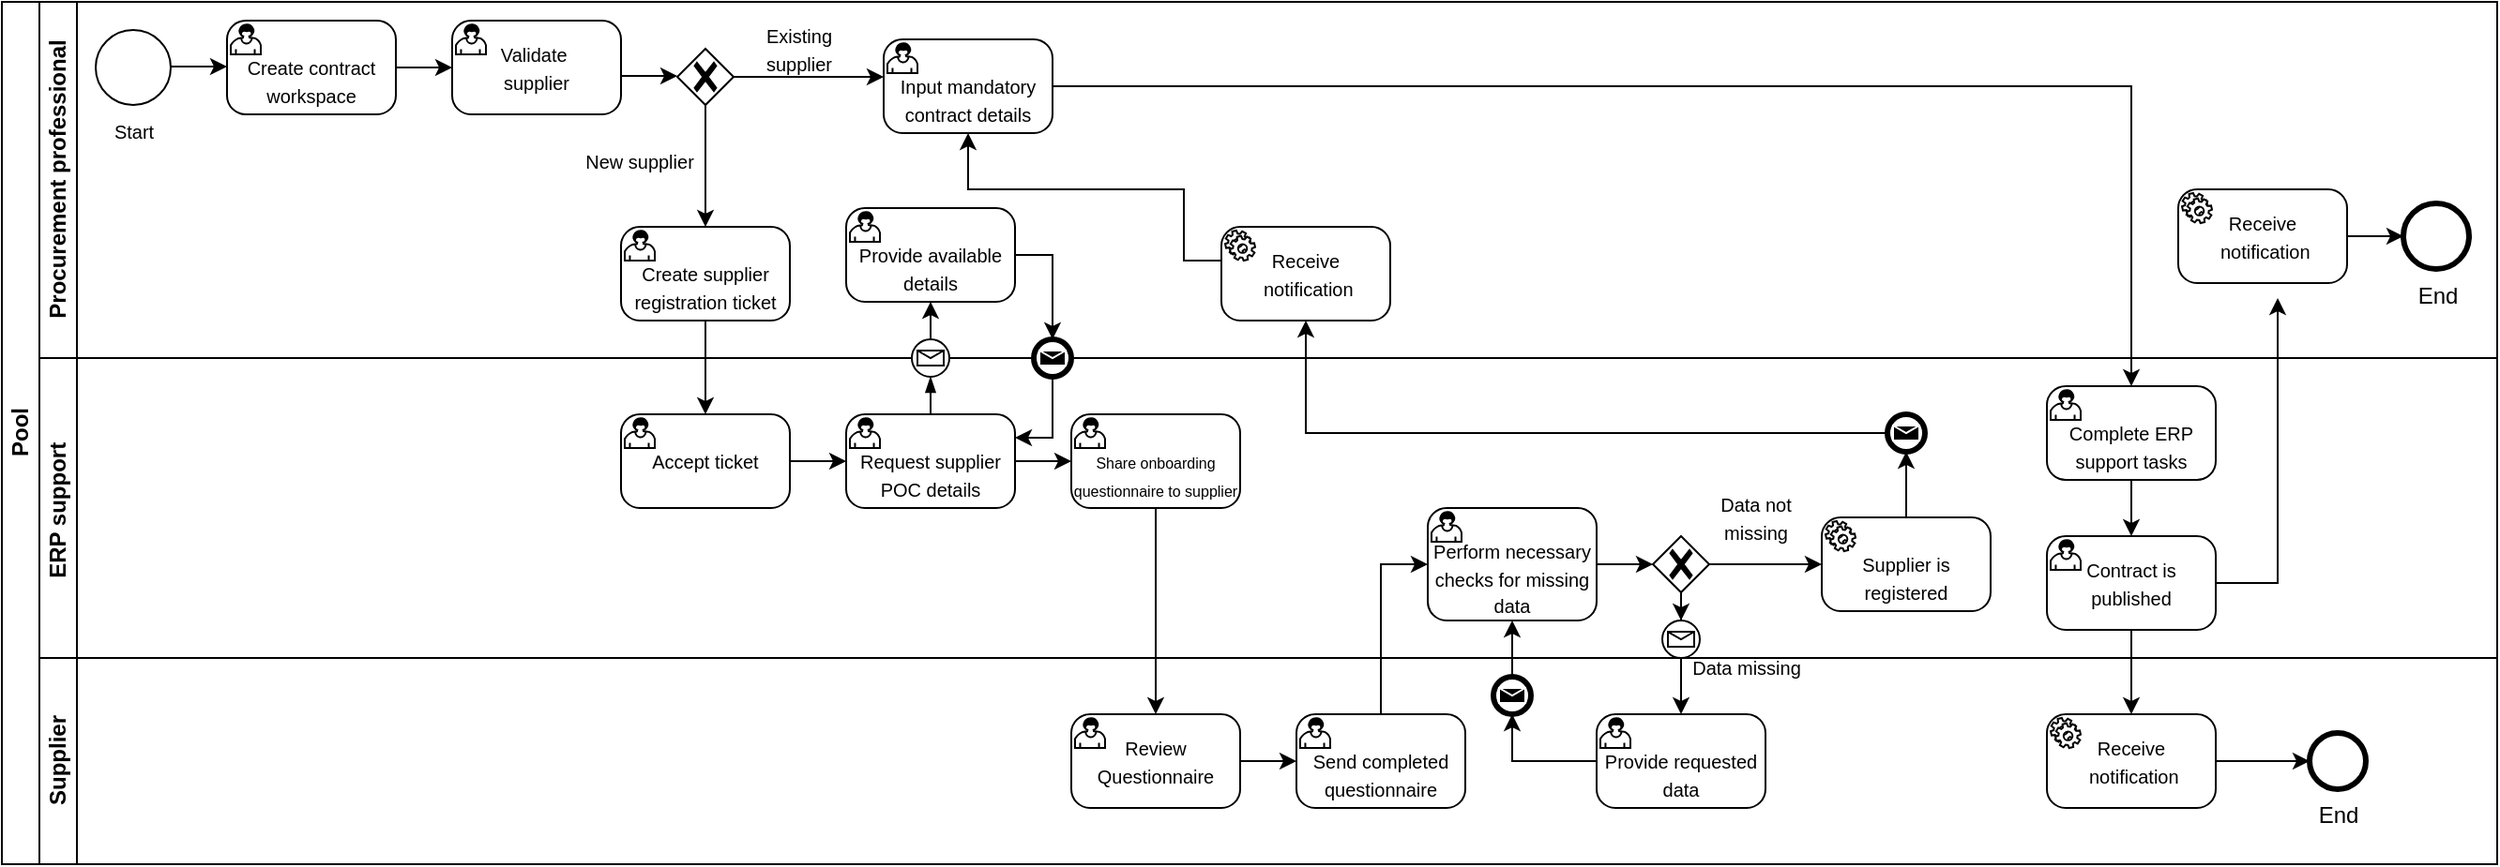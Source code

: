 <mxfile version="24.7.17" pages="2">
  <diagram name="As-is" id="2a216829-ef6e-dabb-86c1-c78162f3ba2b">
    <mxGraphModel dx="2211" dy="725" grid="1" gridSize="10" guides="1" tooltips="1" connect="1" arrows="1" fold="1" page="1" pageScale="1" pageWidth="850" pageHeight="1100" background="none" math="0" shadow="0">
      <root>
        <mxCell id="0" />
        <mxCell id="1" parent="0" />
        <mxCell id="NBV7v1y717mFZMqzR55D-5" value="Pool" style="swimlane;childLayout=stackLayout;resizeParent=1;resizeParentMax=0;horizontal=0;startSize=20;horizontalStack=0;html=1;" parent="1" vertex="1">
          <mxGeometry x="-40" y="240" width="1330" height="460" as="geometry">
            <mxRectangle x="240" y="200" width="40" height="50" as="alternateBounds" />
          </mxGeometry>
        </mxCell>
        <mxCell id="NBV7v1y717mFZMqzR55D-6" value="Procurement professional" style="swimlane;startSize=20;horizontal=0;html=1;" parent="NBV7v1y717mFZMqzR55D-5" vertex="1">
          <mxGeometry x="20" width="1310" height="190" as="geometry" />
        </mxCell>
        <mxCell id="NBV7v1y717mFZMqzR55D-14" value="&lt;font style=&quot;font-size: 10px;&quot;&gt;Start&lt;/font&gt;" style="points=[[0.145,0.145,0],[0.5,0,0],[0.855,0.145,0],[1,0.5,0],[0.855,0.855,0],[0.5,1,0],[0.145,0.855,0],[0,0.5,0]];shape=mxgraph.bpmn.event;html=1;verticalLabelPosition=bottom;labelBackgroundColor=#ffffff;verticalAlign=top;align=center;perimeter=ellipsePerimeter;outlineConnect=0;aspect=fixed;outline=standard;symbol=general;" parent="NBV7v1y717mFZMqzR55D-6" vertex="1">
          <mxGeometry x="30" y="15" width="40" height="40" as="geometry" />
        </mxCell>
        <mxCell id="NBV7v1y717mFZMqzR55D-17" style="edgeStyle=orthogonalEdgeStyle;rounded=0;orthogonalLoop=1;jettySize=auto;html=1;" parent="NBV7v1y717mFZMqzR55D-6" source="NBV7v1y717mFZMqzR55D-16" edge="1">
          <mxGeometry relative="1" as="geometry">
            <mxPoint x="220" y="35" as="targetPoint" />
          </mxGeometry>
        </mxCell>
        <mxCell id="NBV7v1y717mFZMqzR55D-16" value="&lt;div&gt;&lt;font style=&quot;font-size: 10px;&quot;&gt;&lt;br&gt;&lt;/font&gt;&lt;/div&gt;&lt;font style=&quot;font-size: 10px;&quot;&gt;Create contract workspace&lt;/font&gt;" style="points=[[0.25,0,0],[0.5,0,0],[0.75,0,0],[1,0.25,0],[1,0.5,0],[1,0.75,0],[0.75,1,0],[0.5,1,0],[0.25,1,0],[0,0.75,0],[0,0.5,0],[0,0.25,0]];shape=mxgraph.bpmn.task;whiteSpace=wrap;rectStyle=rounded;size=10;html=1;container=1;expand=0;collapsible=0;taskMarker=user;" parent="NBV7v1y717mFZMqzR55D-6" vertex="1">
          <mxGeometry x="100" y="10" width="90" height="50" as="geometry" />
        </mxCell>
        <mxCell id="NBV7v1y717mFZMqzR55D-19" value="&lt;div&gt;&lt;font style=&quot;font-size: 10px;&quot;&gt;Validate&amp;nbsp;&lt;/font&gt;&lt;/div&gt;&lt;div&gt;&lt;font style=&quot;font-size: 10px;&quot;&gt;supplier&lt;/font&gt;&lt;/div&gt;" style="points=[[0.25,0,0],[0.5,0,0],[0.75,0,0],[1,0.25,0],[1,0.5,0],[1,0.75,0],[0.75,1,0],[0.5,1,0],[0.25,1,0],[0,0.75,0],[0,0.5,0],[0,0.25,0]];shape=mxgraph.bpmn.task;whiteSpace=wrap;rectStyle=rounded;size=10;html=1;container=1;expand=0;collapsible=0;taskMarker=user;" parent="NBV7v1y717mFZMqzR55D-6" vertex="1">
          <mxGeometry x="220" y="10" width="90" height="50" as="geometry" />
        </mxCell>
        <mxCell id="NBV7v1y717mFZMqzR55D-26" style="edgeStyle=orthogonalEdgeStyle;rounded=0;orthogonalLoop=1;jettySize=auto;html=1;" parent="NBV7v1y717mFZMqzR55D-6" edge="1">
          <mxGeometry relative="1" as="geometry">
            <mxPoint x="100" y="34.5" as="targetPoint" />
            <mxPoint x="70" y="34.5" as="sourcePoint" />
          </mxGeometry>
        </mxCell>
        <mxCell id="NBV7v1y717mFZMqzR55D-35" style="edgeStyle=orthogonalEdgeStyle;rounded=0;orthogonalLoop=1;jettySize=auto;html=1;" parent="NBV7v1y717mFZMqzR55D-6" source="NBV7v1y717mFZMqzR55D-30" edge="1">
          <mxGeometry relative="1" as="geometry">
            <mxPoint x="450" y="40" as="targetPoint" />
          </mxGeometry>
        </mxCell>
        <mxCell id="NBV7v1y717mFZMqzR55D-40" style="edgeStyle=orthogonalEdgeStyle;rounded=0;orthogonalLoop=1;jettySize=auto;html=1;" parent="NBV7v1y717mFZMqzR55D-6" source="NBV7v1y717mFZMqzR55D-30" edge="1">
          <mxGeometry relative="1" as="geometry">
            <mxPoint x="355" y="120" as="targetPoint" />
          </mxGeometry>
        </mxCell>
        <mxCell id="NBV7v1y717mFZMqzR55D-30" value="" style="points=[[0.25,0.25,0],[0.5,0,0],[0.75,0.25,0],[1,0.5,0],[0.75,0.75,0],[0.5,1,0],[0.25,0.75,0],[0,0.5,0]];shape=mxgraph.bpmn.gateway2;html=1;verticalLabelPosition=bottom;labelBackgroundColor=#ffffff;verticalAlign=top;align=center;perimeter=rhombusPerimeter;outlineConnect=0;outline=none;symbol=none;gwType=exclusive;" parent="NBV7v1y717mFZMqzR55D-6" vertex="1">
          <mxGeometry x="340" y="25" width="30" height="30" as="geometry" />
        </mxCell>
        <mxCell id="NBV7v1y717mFZMqzR55D-32" style="edgeStyle=orthogonalEdgeStyle;rounded=0;orthogonalLoop=1;jettySize=auto;html=1;" parent="NBV7v1y717mFZMqzR55D-6" edge="1">
          <mxGeometry relative="1" as="geometry">
            <mxPoint x="340" y="39.5" as="targetPoint" />
            <mxPoint x="310" y="39.5" as="sourcePoint" />
          </mxGeometry>
        </mxCell>
        <mxCell id="NBV7v1y717mFZMqzR55D-36" value="&lt;font style=&quot;font-size: 10px;&quot;&gt;Existing&lt;/font&gt;&lt;div&gt;&lt;font style=&quot;font-size: 10px;&quot;&gt;supplier&lt;/font&gt;&lt;/div&gt;" style="text;html=1;align=center;verticalAlign=middle;whiteSpace=wrap;rounded=0;" parent="NBV7v1y717mFZMqzR55D-6" vertex="1">
          <mxGeometry x="375" y="10" width="60" height="30" as="geometry" />
        </mxCell>
        <mxCell id="NBV7v1y717mFZMqzR55D-38" value="&lt;font style=&quot;font-size: 10px;&quot;&gt;New supplier&lt;/font&gt;" style="text;html=1;align=center;verticalAlign=middle;whiteSpace=wrap;rounded=0;" parent="NBV7v1y717mFZMqzR55D-6" vertex="1">
          <mxGeometry x="290" y="70" width="60" height="30" as="geometry" />
        </mxCell>
        <mxCell id="NBV7v1y717mFZMqzR55D-43" style="edgeStyle=orthogonalEdgeStyle;rounded=0;orthogonalLoop=1;jettySize=auto;html=1;" parent="NBV7v1y717mFZMqzR55D-6" source="NBV7v1y717mFZMqzR55D-42" edge="1">
          <mxGeometry relative="1" as="geometry">
            <mxPoint x="355" y="220" as="targetPoint" />
          </mxGeometry>
        </mxCell>
        <mxCell id="NBV7v1y717mFZMqzR55D-42" value="&lt;div&gt;&lt;span style=&quot;font-size: 10px;&quot;&gt;&lt;br&gt;&lt;/span&gt;&lt;/div&gt;&lt;div&gt;&lt;span style=&quot;font-size: 10px;&quot;&gt;Create supplier registration ticket&lt;/span&gt;&lt;/div&gt;" style="points=[[0.25,0,0],[0.5,0,0],[0.75,0,0],[1,0.25,0],[1,0.5,0],[1,0.75,0],[0.75,1,0],[0.5,1,0],[0.25,1,0],[0,0.75,0],[0,0.5,0],[0,0.25,0]];shape=mxgraph.bpmn.task;whiteSpace=wrap;rectStyle=rounded;size=10;html=1;container=1;expand=0;collapsible=0;taskMarker=user;" parent="NBV7v1y717mFZMqzR55D-6" vertex="1">
          <mxGeometry x="310" y="120" width="90" height="50" as="geometry" />
        </mxCell>
        <mxCell id="NBV7v1y717mFZMqzR55D-61" value="&lt;div&gt;&lt;font style=&quot;font-size: 10px;&quot;&gt;&lt;br&gt;&lt;/font&gt;&lt;/div&gt;&lt;div&gt;&lt;font style=&quot;font-size: 10px;&quot;&gt;Provide available details&lt;/font&gt;&lt;/div&gt;" style="points=[[0.25,0,0],[0.5,0,0],[0.75,0,0],[1,0.25,0],[1,0.5,0],[1,0.75,0],[0.75,1,0],[0.5,1,0],[0.25,1,0],[0,0.75,0],[0,0.5,0],[0,0.25,0]];shape=mxgraph.bpmn.task;whiteSpace=wrap;rectStyle=rounded;size=10;html=1;container=1;expand=0;collapsible=0;taskMarker=user;" parent="NBV7v1y717mFZMqzR55D-6" vertex="1">
          <mxGeometry x="430" y="110" width="90" height="50" as="geometry" />
        </mxCell>
        <mxCell id="NBV7v1y717mFZMqzR55D-142" value="&lt;div&gt;&lt;font style=&quot;font-size: 10px;&quot;&gt;Receive&lt;/font&gt;&lt;/div&gt;&lt;div&gt;&lt;font style=&quot;font-size: 10px;&quot;&gt;&amp;nbsp;notification&lt;/font&gt;&lt;/div&gt;" style="points=[[0.25,0,0],[0.5,0,0],[0.75,0,0],[1,0.25,0],[1,0.5,0],[1,0.75,0],[0.75,1,0],[0.5,1,0],[0.25,1,0],[0,0.75,0],[0,0.5,0],[0,0.25,0]];shape=mxgraph.bpmn.task;whiteSpace=wrap;rectStyle=rounded;size=10;html=1;container=1;expand=0;collapsible=0;taskMarker=service;" parent="NBV7v1y717mFZMqzR55D-6" vertex="1">
          <mxGeometry x="630" y="120" width="90" height="50" as="geometry" />
        </mxCell>
        <mxCell id="NBV7v1y717mFZMqzR55D-144" value="&lt;div&gt;&lt;font style=&quot;font-size: 10px;&quot;&gt;&lt;br&gt;&lt;/font&gt;&lt;/div&gt;&lt;div&gt;&lt;font style=&quot;font-size: 10px;&quot;&gt;Input mandatory contract details&lt;/font&gt;&lt;/div&gt;" style="points=[[0.25,0,0],[0.5,0,0],[0.75,0,0],[1,0.25,0],[1,0.5,0],[1,0.75,0],[0.75,1,0],[0.5,1,0],[0.25,1,0],[0,0.75,0],[0,0.5,0],[0,0.25,0]];shape=mxgraph.bpmn.task;whiteSpace=wrap;rectStyle=rounded;size=10;html=1;container=1;expand=0;collapsible=0;taskMarker=user;" parent="NBV7v1y717mFZMqzR55D-6" vertex="1">
          <mxGeometry x="450" y="20" width="90" height="50" as="geometry" />
        </mxCell>
        <mxCell id="NBV7v1y717mFZMqzR55D-149" style="edgeStyle=orthogonalEdgeStyle;rounded=0;orthogonalLoop=1;jettySize=auto;html=1;exitX=0;exitY=0.75;exitDx=0;exitDy=0;exitPerimeter=0;entryX=0.5;entryY=1;entryDx=0;entryDy=0;entryPerimeter=0;" parent="NBV7v1y717mFZMqzR55D-6" source="NBV7v1y717mFZMqzR55D-142" target="NBV7v1y717mFZMqzR55D-144" edge="1">
          <mxGeometry relative="1" as="geometry">
            <Array as="points">
              <mxPoint x="630" y="138" />
              <mxPoint x="610" y="138" />
              <mxPoint x="610" y="100" />
              <mxPoint x="495" y="100" />
            </Array>
          </mxGeometry>
        </mxCell>
        <mxCell id="NBV7v1y717mFZMqzR55D-156" value="&lt;div&gt;&lt;font style=&quot;font-size: 10px;&quot;&gt;Receive&lt;/font&gt;&lt;/div&gt;&lt;div&gt;&lt;font style=&quot;font-size: 10px;&quot;&gt;&amp;nbsp;notification&lt;/font&gt;&lt;/div&gt;" style="points=[[0.25,0,0],[0.5,0,0],[0.75,0,0],[1,0.25,0],[1,0.5,0],[1,0.75,0],[0.75,1,0],[0.5,1,0],[0.25,1,0],[0,0.75,0],[0,0.5,0],[0,0.25,0]];shape=mxgraph.bpmn.task;whiteSpace=wrap;rectStyle=rounded;size=10;html=1;container=1;expand=0;collapsible=0;taskMarker=service;" parent="NBV7v1y717mFZMqzR55D-6" vertex="1">
          <mxGeometry x="1140" y="100" width="90" height="50" as="geometry" />
        </mxCell>
        <mxCell id="NBV7v1y717mFZMqzR55D-158" value="End" style="points=[[0.145,0.145,0],[0.5,0,0],[0.855,0.145,0],[1,0.5,0],[0.855,0.855,0],[0.5,1,0],[0.145,0.855,0],[0,0.5,0]];shape=mxgraph.bpmn.event;html=1;verticalLabelPosition=bottom;labelBackgroundColor=#ffffff;verticalAlign=top;align=center;perimeter=ellipsePerimeter;outlineConnect=0;aspect=fixed;outline=end;symbol=terminate2;" parent="NBV7v1y717mFZMqzR55D-6" vertex="1">
          <mxGeometry x="1260" y="107.5" width="35" height="35" as="geometry" />
        </mxCell>
        <mxCell id="NBV7v1y717mFZMqzR55D-160" style="edgeStyle=orthogonalEdgeStyle;rounded=0;orthogonalLoop=1;jettySize=auto;html=1;exitX=1;exitY=0.5;exitDx=0;exitDy=0;exitPerimeter=0;entryX=0;entryY=0.5;entryDx=0;entryDy=0;entryPerimeter=0;" parent="NBV7v1y717mFZMqzR55D-6" source="NBV7v1y717mFZMqzR55D-156" target="NBV7v1y717mFZMqzR55D-158" edge="1">
          <mxGeometry relative="1" as="geometry" />
        </mxCell>
        <mxCell id="NBV7v1y717mFZMqzR55D-7" value="&lt;div&gt;&lt;br&gt;&lt;/div&gt;ERP support&amp;nbsp;&lt;div&gt;&lt;br&gt;&lt;/div&gt;" style="swimlane;startSize=20;horizontal=0;html=1;" parent="NBV7v1y717mFZMqzR55D-5" vertex="1">
          <mxGeometry x="20" y="190" width="1310" height="160" as="geometry" />
        </mxCell>
        <mxCell id="NBV7v1y717mFZMqzR55D-60" style="edgeStyle=orthogonalEdgeStyle;rounded=0;orthogonalLoop=1;jettySize=auto;html=1;" parent="NBV7v1y717mFZMqzR55D-7" source="NBV7v1y717mFZMqzR55D-58" edge="1">
          <mxGeometry relative="1" as="geometry">
            <mxPoint x="430" y="55" as="targetPoint" />
          </mxGeometry>
        </mxCell>
        <mxCell id="NBV7v1y717mFZMqzR55D-58" value="&lt;div&gt;&lt;font style=&quot;font-size: 10px;&quot;&gt;Accept ticket&lt;/font&gt;&lt;/div&gt;" style="points=[[0.25,0,0],[0.5,0,0],[0.75,0,0],[1,0.25,0],[1,0.5,0],[1,0.75,0],[0.75,1,0],[0.5,1,0],[0.25,1,0],[0,0.75,0],[0,0.5,0],[0,0.25,0]];shape=mxgraph.bpmn.task;whiteSpace=wrap;rectStyle=rounded;size=10;html=1;container=1;expand=0;collapsible=0;taskMarker=user;" parent="NBV7v1y717mFZMqzR55D-7" vertex="1">
          <mxGeometry x="310" y="30" width="90" height="50" as="geometry" />
        </mxCell>
        <mxCell id="NBV7v1y717mFZMqzR55D-59" value="&lt;div&gt;&lt;font style=&quot;font-size: 10px;&quot;&gt;&lt;br&gt;&lt;/font&gt;&lt;/div&gt;&lt;div&gt;&lt;font style=&quot;font-size: 10px;&quot;&gt;Request supplier POC details&lt;/font&gt;&lt;/div&gt;" style="points=[[0.25,0,0],[0.5,0,0],[0.75,0,0],[1,0.25,0],[1,0.5,0],[1,0.75,0],[0.75,1,0],[0.5,1,0],[0.25,1,0],[0,0.75,0],[0,0.5,0],[0,0.25,0]];shape=mxgraph.bpmn.task;whiteSpace=wrap;rectStyle=rounded;size=10;html=1;container=1;expand=0;collapsible=0;taskMarker=user;" parent="NBV7v1y717mFZMqzR55D-7" vertex="1">
          <mxGeometry x="430" y="30" width="90" height="50" as="geometry" />
        </mxCell>
        <mxCell id="NBV7v1y717mFZMqzR55D-62" value="" style="points=[[0.145,0.145,0],[0.5,0,0],[0.855,0.145,0],[1,0.5,0],[0.855,0.855,0],[0.5,1,0],[0.145,0.855,0],[0,0.5,0]];shape=mxgraph.bpmn.event;html=1;verticalLabelPosition=bottom;labelBackgroundColor=#ffffff;verticalAlign=top;align=center;perimeter=ellipsePerimeter;outlineConnect=0;aspect=fixed;outline=standard;symbol=message;" parent="NBV7v1y717mFZMqzR55D-7" vertex="1">
          <mxGeometry x="465" y="-10" width="20" height="20" as="geometry" />
        </mxCell>
        <mxCell id="NBV7v1y717mFZMqzR55D-84" value="" style="edgeStyle=elbowEdgeStyle;fontSize=12;html=1;endArrow=blockThin;endFill=1;rounded=0;exitX=0.5;exitY=0;exitDx=0;exitDy=0;exitPerimeter=0;entryX=0.5;entryY=1;entryDx=0;entryDy=0;entryPerimeter=0;" parent="NBV7v1y717mFZMqzR55D-7" source="NBV7v1y717mFZMqzR55D-59" target="NBV7v1y717mFZMqzR55D-62" edge="1">
          <mxGeometry width="160" relative="1" as="geometry">
            <mxPoint x="290" y="10" as="sourcePoint" />
            <mxPoint x="450" y="10" as="targetPoint" />
          </mxGeometry>
        </mxCell>
        <mxCell id="NBV7v1y717mFZMqzR55D-86" value="" style="points=[[0.145,0.145,0],[0.5,0,0],[0.855,0.145,0],[1,0.5,0],[0.855,0.855,0],[0.5,1,0],[0.145,0.855,0],[0,0.5,0]];shape=mxgraph.bpmn.event;html=1;verticalLabelPosition=bottom;labelBackgroundColor=#ffffff;verticalAlign=top;align=center;perimeter=ellipsePerimeter;outlineConnect=0;aspect=fixed;outline=end;symbol=message;" parent="NBV7v1y717mFZMqzR55D-7" vertex="1">
          <mxGeometry x="530" y="-10" width="20" height="20" as="geometry" />
        </mxCell>
        <mxCell id="NBV7v1y717mFZMqzR55D-88" style="edgeStyle=orthogonalEdgeStyle;rounded=0;orthogonalLoop=1;jettySize=auto;html=1;entryX=1;entryY=0.25;entryDx=0;entryDy=0;entryPerimeter=0;" parent="NBV7v1y717mFZMqzR55D-7" source="NBV7v1y717mFZMqzR55D-86" target="NBV7v1y717mFZMqzR55D-59" edge="1">
          <mxGeometry relative="1" as="geometry">
            <Array as="points">
              <mxPoint x="540" y="43" />
            </Array>
          </mxGeometry>
        </mxCell>
        <mxCell id="NBV7v1y717mFZMqzR55D-89" value="&lt;div&gt;&lt;font style=&quot;font-size: 6px;&quot;&gt;&lt;br&gt;&lt;/font&gt;&lt;/div&gt;&lt;div&gt;&lt;font style=&quot;font-size: 8px;&quot;&gt;Share onboarding questionnaire to supplier&lt;/font&gt;&lt;/div&gt;" style="points=[[0.25,0,0],[0.5,0,0],[0.75,0,0],[1,0.25,0],[1,0.5,0],[1,0.75,0],[0.75,1,0],[0.5,1,0],[0.25,1,0],[0,0.75,0],[0,0.5,0],[0,0.25,0]];shape=mxgraph.bpmn.task;whiteSpace=wrap;rectStyle=rounded;size=10;html=1;container=1;expand=0;collapsible=0;taskMarker=user;" parent="NBV7v1y717mFZMqzR55D-7" vertex="1">
          <mxGeometry x="550" y="30" width="90" height="50" as="geometry" />
        </mxCell>
        <mxCell id="NBV7v1y717mFZMqzR55D-90" style="edgeStyle=orthogonalEdgeStyle;rounded=0;orthogonalLoop=1;jettySize=auto;html=1;entryX=0;entryY=0.5;entryDx=0;entryDy=0;entryPerimeter=0;" parent="NBV7v1y717mFZMqzR55D-7" source="NBV7v1y717mFZMqzR55D-59" target="NBV7v1y717mFZMqzR55D-89" edge="1">
          <mxGeometry relative="1" as="geometry" />
        </mxCell>
        <mxCell id="NBV7v1y717mFZMqzR55D-101" style="edgeStyle=orthogonalEdgeStyle;rounded=0;orthogonalLoop=1;jettySize=auto;html=1;" parent="NBV7v1y717mFZMqzR55D-7" source="NBV7v1y717mFZMqzR55D-96" edge="1">
          <mxGeometry relative="1" as="geometry">
            <mxPoint x="860" y="110" as="targetPoint" />
          </mxGeometry>
        </mxCell>
        <mxCell id="NBV7v1y717mFZMqzR55D-96" value="&lt;div&gt;&lt;font style=&quot;font-size: 10px;&quot;&gt;&lt;br&gt;&lt;/font&gt;&lt;/div&gt;&lt;font style=&quot;font-size: 10px;&quot;&gt;Perform necessary checks for missing data&lt;/font&gt;" style="points=[[0.25,0,0],[0.5,0,0],[0.75,0,0],[1,0.25,0],[1,0.5,0],[1,0.75,0],[0.75,1,0],[0.5,1,0],[0.25,1,0],[0,0.75,0],[0,0.5,0],[0,0.25,0]];shape=mxgraph.bpmn.task;whiteSpace=wrap;rectStyle=rounded;size=10;html=1;container=1;expand=0;collapsible=0;taskMarker=user;" parent="NBV7v1y717mFZMqzR55D-7" vertex="1">
          <mxGeometry x="740" y="80" width="90" height="60" as="geometry" />
        </mxCell>
        <mxCell id="NBV7v1y717mFZMqzR55D-110" style="edgeStyle=orthogonalEdgeStyle;rounded=0;orthogonalLoop=1;jettySize=auto;html=1;" parent="NBV7v1y717mFZMqzR55D-7" source="NBV7v1y717mFZMqzR55D-102" target="NBV7v1y717mFZMqzR55D-108" edge="1">
          <mxGeometry relative="1" as="geometry" />
        </mxCell>
        <mxCell id="NBV7v1y717mFZMqzR55D-115" style="edgeStyle=orthogonalEdgeStyle;rounded=0;orthogonalLoop=1;jettySize=auto;html=1;" parent="NBV7v1y717mFZMqzR55D-7" source="NBV7v1y717mFZMqzR55D-102" edge="1">
          <mxGeometry relative="1" as="geometry">
            <mxPoint x="950" y="110" as="targetPoint" />
          </mxGeometry>
        </mxCell>
        <mxCell id="NBV7v1y717mFZMqzR55D-102" value="" style="points=[[0.25,0.25,0],[0.5,0,0],[0.75,0.25,0],[1,0.5,0],[0.75,0.75,0],[0.5,1,0],[0.25,0.75,0],[0,0.5,0]];shape=mxgraph.bpmn.gateway2;html=1;verticalLabelPosition=bottom;labelBackgroundColor=#ffffff;verticalAlign=top;align=center;perimeter=rhombusPerimeter;outlineConnect=0;outline=none;symbol=none;gwType=exclusive;" parent="NBV7v1y717mFZMqzR55D-7" vertex="1">
          <mxGeometry x="860" y="95" width="30" height="30" as="geometry" />
        </mxCell>
        <mxCell id="NBV7v1y717mFZMqzR55D-108" value="" style="points=[[0.145,0.145,0],[0.5,0,0],[0.855,0.145,0],[1,0.5,0],[0.855,0.855,0],[0.5,1,0],[0.145,0.855,0],[0,0.5,0]];shape=mxgraph.bpmn.event;html=1;verticalLabelPosition=bottom;labelBackgroundColor=#ffffff;verticalAlign=top;align=center;perimeter=ellipsePerimeter;outlineConnect=0;aspect=fixed;outline=standard;symbol=message;" parent="NBV7v1y717mFZMqzR55D-7" vertex="1">
          <mxGeometry x="865" y="140" width="20" height="20" as="geometry" />
        </mxCell>
        <mxCell id="NBV7v1y717mFZMqzR55D-118" value="&lt;span style=&quot;font-size: 10px;&quot;&gt;Data not missing&lt;/span&gt;" style="text;html=1;align=center;verticalAlign=middle;whiteSpace=wrap;rounded=0;" parent="NBV7v1y717mFZMqzR55D-7" vertex="1">
          <mxGeometry x="885" y="70" width="60" height="30" as="geometry" />
        </mxCell>
        <mxCell id="NBV7v1y717mFZMqzR55D-137" value="&lt;div&gt;&lt;br&gt;&lt;/div&gt;&lt;font style=&quot;font-size: 10px;&quot;&gt;Supplier is registered&lt;/font&gt;" style="points=[[0.25,0,0],[0.5,0,0],[0.75,0,0],[1,0.25,0],[1,0.5,0],[1,0.75,0],[0.75,1,0],[0.5,1,0],[0.25,1,0],[0,0.75,0],[0,0.5,0],[0,0.25,0]];shape=mxgraph.bpmn.task;whiteSpace=wrap;rectStyle=rounded;size=10;html=1;container=1;expand=0;collapsible=0;taskMarker=service;" parent="NBV7v1y717mFZMqzR55D-7" vertex="1">
          <mxGeometry x="950" y="85" width="90" height="50" as="geometry" />
        </mxCell>
        <mxCell id="NBV7v1y717mFZMqzR55D-139" value="" style="points=[[0.145,0.145,0],[0.5,0,0],[0.855,0.145,0],[1,0.5,0],[0.855,0.855,0],[0.5,1,0],[0.145,0.855,0],[0,0.5,0]];shape=mxgraph.bpmn.event;html=1;verticalLabelPosition=bottom;labelBackgroundColor=#ffffff;verticalAlign=top;align=center;perimeter=ellipsePerimeter;outlineConnect=0;aspect=fixed;outline=end;symbol=message;" parent="NBV7v1y717mFZMqzR55D-7" vertex="1">
          <mxGeometry x="985" y="30" width="20" height="20" as="geometry" />
        </mxCell>
        <mxCell id="NBV7v1y717mFZMqzR55D-141" style="edgeStyle=orthogonalEdgeStyle;rounded=0;orthogonalLoop=1;jettySize=auto;html=1;entryX=0.5;entryY=1;entryDx=0;entryDy=0;entryPerimeter=0;" parent="NBV7v1y717mFZMqzR55D-7" source="NBV7v1y717mFZMqzR55D-137" target="NBV7v1y717mFZMqzR55D-139" edge="1">
          <mxGeometry relative="1" as="geometry" />
        </mxCell>
        <mxCell id="NBV7v1y717mFZMqzR55D-150" value="&lt;div&gt;&lt;font style=&quot;font-size: 10px;&quot;&gt;&lt;br&gt;&lt;/font&gt;&lt;/div&gt;&lt;div&gt;&lt;font style=&quot;font-size: 10px;&quot;&gt;Complete ERP support tasks&lt;/font&gt;&lt;/div&gt;" style="points=[[0.25,0,0],[0.5,0,0],[0.75,0,0],[1,0.25,0],[1,0.5,0],[1,0.75,0],[0.75,1,0],[0.5,1,0],[0.25,1,0],[0,0.75,0],[0,0.5,0],[0,0.25,0]];shape=mxgraph.bpmn.task;whiteSpace=wrap;rectStyle=rounded;size=10;html=1;container=1;expand=0;collapsible=0;taskMarker=user;" parent="NBV7v1y717mFZMqzR55D-7" vertex="1">
          <mxGeometry x="1070" y="15" width="90" height="50" as="geometry" />
        </mxCell>
        <mxCell id="NBV7v1y717mFZMqzR55D-151" value="&lt;div&gt;&lt;font style=&quot;font-size: 10px;&quot;&gt;Contract is published&lt;/font&gt;&lt;/div&gt;" style="points=[[0.25,0,0],[0.5,0,0],[0.75,0,0],[1,0.25,0],[1,0.5,0],[1,0.75,0],[0.75,1,0],[0.5,1,0],[0.25,1,0],[0,0.75,0],[0,0.5,0],[0,0.25,0]];shape=mxgraph.bpmn.task;whiteSpace=wrap;rectStyle=rounded;size=10;html=1;container=1;expand=0;collapsible=0;taskMarker=user;" parent="NBV7v1y717mFZMqzR55D-7" vertex="1">
          <mxGeometry x="1070" y="95" width="90" height="50" as="geometry" />
        </mxCell>
        <mxCell id="NBV7v1y717mFZMqzR55D-153" style="edgeStyle=orthogonalEdgeStyle;rounded=0;orthogonalLoop=1;jettySize=auto;html=1;exitX=0.5;exitY=1;exitDx=0;exitDy=0;exitPerimeter=0;entryX=0.5;entryY=0;entryDx=0;entryDy=0;entryPerimeter=0;" parent="NBV7v1y717mFZMqzR55D-7" source="NBV7v1y717mFZMqzR55D-150" target="NBV7v1y717mFZMqzR55D-151" edge="1">
          <mxGeometry relative="1" as="geometry" />
        </mxCell>
        <mxCell id="NBV7v1y717mFZMqzR55D-8" value="Supplier" style="swimlane;startSize=20;horizontal=0;html=1;" parent="NBV7v1y717mFZMqzR55D-5" vertex="1">
          <mxGeometry x="20" y="350" width="1310" height="110" as="geometry" />
        </mxCell>
        <mxCell id="NBV7v1y717mFZMqzR55D-93" style="edgeStyle=orthogonalEdgeStyle;rounded=0;orthogonalLoop=1;jettySize=auto;html=1;" parent="NBV7v1y717mFZMqzR55D-8" source="NBV7v1y717mFZMqzR55D-92" edge="1">
          <mxGeometry relative="1" as="geometry">
            <mxPoint x="670" y="55" as="targetPoint" />
          </mxGeometry>
        </mxCell>
        <mxCell id="NBV7v1y717mFZMqzR55D-92" value="&lt;div&gt;&lt;font style=&quot;font-size: 10px;&quot;&gt;Review Questionnaire&lt;/font&gt;&lt;/div&gt;" style="points=[[0.25,0,0],[0.5,0,0],[0.75,0,0],[1,0.25,0],[1,0.5,0],[1,0.75,0],[0.75,1,0],[0.5,1,0],[0.25,1,0],[0,0.75,0],[0,0.5,0],[0,0.25,0]];shape=mxgraph.bpmn.task;whiteSpace=wrap;rectStyle=rounded;size=10;html=1;container=1;expand=0;collapsible=0;taskMarker=user;" parent="NBV7v1y717mFZMqzR55D-8" vertex="1">
          <mxGeometry x="550" y="30" width="90" height="50" as="geometry" />
        </mxCell>
        <mxCell id="NBV7v1y717mFZMqzR55D-94" value="&lt;div&gt;&lt;font style=&quot;font-size: 10px;&quot;&gt;&lt;br&gt;&lt;/font&gt;&lt;/div&gt;&lt;div&gt;&lt;font style=&quot;font-size: 10px;&quot;&gt;Send completed questionnaire&lt;/font&gt;&lt;/div&gt;" style="points=[[0.25,0,0],[0.5,0,0],[0.75,0,0],[1,0.25,0],[1,0.5,0],[1,0.75,0],[0.75,1,0],[0.5,1,0],[0.25,1,0],[0,0.75,0],[0,0.5,0],[0,0.25,0]];shape=mxgraph.bpmn.task;whiteSpace=wrap;rectStyle=rounded;size=10;html=1;container=1;expand=0;collapsible=0;taskMarker=user;" parent="NBV7v1y717mFZMqzR55D-8" vertex="1">
          <mxGeometry x="670" y="30" width="90" height="50" as="geometry" />
        </mxCell>
        <mxCell id="NBV7v1y717mFZMqzR55D-105" value="&lt;div&gt;&lt;font style=&quot;font-size: 10px;&quot;&gt;&lt;br&gt;&lt;/font&gt;&lt;/div&gt;&lt;div&gt;&lt;font style=&quot;font-size: 10px;&quot;&gt;Provide requested data&lt;/font&gt;&lt;/div&gt;" style="points=[[0.25,0,0],[0.5,0,0],[0.75,0,0],[1,0.25,0],[1,0.5,0],[1,0.75,0],[0.75,1,0],[0.5,1,0],[0.25,1,0],[0,0.75,0],[0,0.5,0],[0,0.25,0]];shape=mxgraph.bpmn.task;whiteSpace=wrap;rectStyle=rounded;size=10;html=1;container=1;expand=0;collapsible=0;taskMarker=user;" parent="NBV7v1y717mFZMqzR55D-8" vertex="1">
          <mxGeometry x="830" y="30" width="90" height="50" as="geometry" />
        </mxCell>
        <mxCell id="NBV7v1y717mFZMqzR55D-107" value="&lt;span style=&quot;font-size: 10px;&quot;&gt;Data missing&lt;/span&gt;" style="text;html=1;align=center;verticalAlign=middle;whiteSpace=wrap;rounded=0;" parent="NBV7v1y717mFZMqzR55D-8" vertex="1">
          <mxGeometry x="880" y="-10" width="60" height="30" as="geometry" />
        </mxCell>
        <mxCell id="NBV7v1y717mFZMqzR55D-112" value="" style="points=[[0.145,0.145,0],[0.5,0,0],[0.855,0.145,0],[1,0.5,0],[0.855,0.855,0],[0.5,1,0],[0.145,0.855,0],[0,0.5,0]];shape=mxgraph.bpmn.event;html=1;verticalLabelPosition=bottom;labelBackgroundColor=#ffffff;verticalAlign=top;align=center;perimeter=ellipsePerimeter;outlineConnect=0;aspect=fixed;outline=end;symbol=message;" parent="NBV7v1y717mFZMqzR55D-8" vertex="1">
          <mxGeometry x="775" y="10" width="20" height="20" as="geometry" />
        </mxCell>
        <mxCell id="NBV7v1y717mFZMqzR55D-113" style="edgeStyle=orthogonalEdgeStyle;rounded=0;orthogonalLoop=1;jettySize=auto;html=1;entryX=0.5;entryY=1;entryDx=0;entryDy=0;entryPerimeter=0;" parent="NBV7v1y717mFZMqzR55D-8" source="NBV7v1y717mFZMqzR55D-105" target="NBV7v1y717mFZMqzR55D-112" edge="1">
          <mxGeometry relative="1" as="geometry" />
        </mxCell>
        <mxCell id="NBV7v1y717mFZMqzR55D-154" value="&lt;div&gt;&lt;font style=&quot;font-size: 10px;&quot;&gt;Receive&lt;/font&gt;&lt;/div&gt;&lt;div&gt;&lt;font style=&quot;font-size: 10px;&quot;&gt;&amp;nbsp;notification&lt;/font&gt;&lt;/div&gt;" style="points=[[0.25,0,0],[0.5,0,0],[0.75,0,0],[1,0.25,0],[1,0.5,0],[1,0.75,0],[0.75,1,0],[0.5,1,0],[0.25,1,0],[0,0.75,0],[0,0.5,0],[0,0.25,0]];shape=mxgraph.bpmn.task;whiteSpace=wrap;rectStyle=rounded;size=10;html=1;container=1;expand=0;collapsible=0;taskMarker=service;" parent="NBV7v1y717mFZMqzR55D-8" vertex="1">
          <mxGeometry x="1070" y="30" width="90" height="50" as="geometry" />
        </mxCell>
        <mxCell id="NBV7v1y717mFZMqzR55D-162" value="End" style="points=[[0.145,0.145,0],[0.5,0,0],[0.855,0.145,0],[1,0.5,0],[0.855,0.855,0],[0.5,1,0],[0.145,0.855,0],[0,0.5,0]];shape=mxgraph.bpmn.event;html=1;verticalLabelPosition=bottom;labelBackgroundColor=#ffffff;verticalAlign=top;align=center;perimeter=ellipsePerimeter;outlineConnect=0;aspect=fixed;outline=end;symbol=terminate2;" parent="NBV7v1y717mFZMqzR55D-8" vertex="1">
          <mxGeometry x="1210" y="40" width="30" height="30" as="geometry" />
        </mxCell>
        <mxCell id="NBV7v1y717mFZMqzR55D-163" style="edgeStyle=orthogonalEdgeStyle;rounded=0;orthogonalLoop=1;jettySize=auto;html=1;entryX=0;entryY=0.5;entryDx=0;entryDy=0;entryPerimeter=0;" parent="NBV7v1y717mFZMqzR55D-8" source="NBV7v1y717mFZMqzR55D-154" target="NBV7v1y717mFZMqzR55D-162" edge="1">
          <mxGeometry relative="1" as="geometry" />
        </mxCell>
        <mxCell id="NBV7v1y717mFZMqzR55D-81" style="edgeStyle=orthogonalEdgeStyle;rounded=0;orthogonalLoop=1;jettySize=auto;html=1;" parent="NBV7v1y717mFZMqzR55D-5" source="NBV7v1y717mFZMqzR55D-62" target="NBV7v1y717mFZMqzR55D-61" edge="1">
          <mxGeometry relative="1" as="geometry" />
        </mxCell>
        <mxCell id="NBV7v1y717mFZMqzR55D-87" style="edgeStyle=orthogonalEdgeStyle;rounded=0;orthogonalLoop=1;jettySize=auto;html=1;entryX=0.5;entryY=0;entryDx=0;entryDy=0;entryPerimeter=0;" parent="NBV7v1y717mFZMqzR55D-5" source="NBV7v1y717mFZMqzR55D-61" target="NBV7v1y717mFZMqzR55D-86" edge="1">
          <mxGeometry relative="1" as="geometry" />
        </mxCell>
        <mxCell id="NBV7v1y717mFZMqzR55D-91" style="edgeStyle=orthogonalEdgeStyle;rounded=0;orthogonalLoop=1;jettySize=auto;html=1;entryX=0.5;entryY=0;entryDx=0;entryDy=0;entryPerimeter=0;" parent="NBV7v1y717mFZMqzR55D-5" source="NBV7v1y717mFZMqzR55D-89" target="NBV7v1y717mFZMqzR55D-92" edge="1">
          <mxGeometry relative="1" as="geometry">
            <mxPoint x="615" y="340" as="targetPoint" />
          </mxGeometry>
        </mxCell>
        <mxCell id="NBV7v1y717mFZMqzR55D-97" style="edgeStyle=orthogonalEdgeStyle;rounded=0;orthogonalLoop=1;jettySize=auto;html=1;entryX=0;entryY=0.5;entryDx=0;entryDy=0;entryPerimeter=0;" parent="NBV7v1y717mFZMqzR55D-5" source="NBV7v1y717mFZMqzR55D-94" target="NBV7v1y717mFZMqzR55D-96" edge="1">
          <mxGeometry relative="1" as="geometry" />
        </mxCell>
        <mxCell id="NBV7v1y717mFZMqzR55D-111" style="edgeStyle=orthogonalEdgeStyle;rounded=0;orthogonalLoop=1;jettySize=auto;html=1;" parent="NBV7v1y717mFZMqzR55D-5" source="NBV7v1y717mFZMqzR55D-108" target="NBV7v1y717mFZMqzR55D-105" edge="1">
          <mxGeometry relative="1" as="geometry" />
        </mxCell>
        <mxCell id="NBV7v1y717mFZMqzR55D-143" style="edgeStyle=orthogonalEdgeStyle;rounded=0;orthogonalLoop=1;jettySize=auto;html=1;entryX=0.5;entryY=1;entryDx=0;entryDy=0;entryPerimeter=0;" parent="NBV7v1y717mFZMqzR55D-5" source="NBV7v1y717mFZMqzR55D-139" target="NBV7v1y717mFZMqzR55D-142" edge="1">
          <mxGeometry relative="1" as="geometry" />
        </mxCell>
        <mxCell id="NBV7v1y717mFZMqzR55D-152" style="edgeStyle=orthogonalEdgeStyle;rounded=0;orthogonalLoop=1;jettySize=auto;html=1;entryX=0.5;entryY=0;entryDx=0;entryDy=0;entryPerimeter=0;" parent="NBV7v1y717mFZMqzR55D-5" source="NBV7v1y717mFZMqzR55D-144" target="NBV7v1y717mFZMqzR55D-150" edge="1">
          <mxGeometry relative="1" as="geometry" />
        </mxCell>
        <mxCell id="NBV7v1y717mFZMqzR55D-155" style="edgeStyle=orthogonalEdgeStyle;rounded=0;orthogonalLoop=1;jettySize=auto;html=1;entryX=0.5;entryY=0;entryDx=0;entryDy=0;entryPerimeter=0;" parent="NBV7v1y717mFZMqzR55D-5" source="NBV7v1y717mFZMqzR55D-151" target="NBV7v1y717mFZMqzR55D-154" edge="1">
          <mxGeometry relative="1" as="geometry" />
        </mxCell>
        <mxCell id="NBV7v1y717mFZMqzR55D-157" style="edgeStyle=orthogonalEdgeStyle;rounded=0;orthogonalLoop=1;jettySize=auto;html=1;entryX=0.589;entryY=1.16;entryDx=0;entryDy=0;entryPerimeter=0;" parent="NBV7v1y717mFZMqzR55D-5" source="NBV7v1y717mFZMqzR55D-151" target="NBV7v1y717mFZMqzR55D-156" edge="1">
          <mxGeometry relative="1" as="geometry">
            <Array as="points">
              <mxPoint x="1213" y="310" />
            </Array>
          </mxGeometry>
        </mxCell>
        <mxCell id="8z3wIdEMhDsG9qe5aJgE-1" style="edgeStyle=orthogonalEdgeStyle;rounded=0;orthogonalLoop=1;jettySize=auto;html=1;entryX=0.5;entryY=1;entryDx=0;entryDy=0;entryPerimeter=0;" parent="NBV7v1y717mFZMqzR55D-5" source="NBV7v1y717mFZMqzR55D-112" target="NBV7v1y717mFZMqzR55D-96" edge="1">
          <mxGeometry relative="1" as="geometry" />
        </mxCell>
      </root>
    </mxGraphModel>
  </diagram>
  <diagram name="To-be" id="svhwZITxmKdyfub-ovOE">
    <mxGraphModel dx="1871" dy="1644" grid="1" gridSize="10" guides="1" tooltips="1" connect="1" arrows="1" fold="1" page="1" pageScale="1" pageWidth="850" pageHeight="1100" background="none" math="0" shadow="0">
      <root>
        <mxCell id="j7s_42toEPfsy_9rhxhJ-0" />
        <mxCell id="j7s_42toEPfsy_9rhxhJ-1" parent="j7s_42toEPfsy_9rhxhJ-0" />
        <mxCell id="j7s_42toEPfsy_9rhxhJ-2" value="Pool" style="swimlane;childLayout=stackLayout;resizeParent=1;resizeParentMax=0;horizontal=0;startSize=20;horizontalStack=0;html=1;" parent="j7s_42toEPfsy_9rhxhJ-1" vertex="1">
          <mxGeometry x="-30" y="70" width="1340" height="460" as="geometry">
            <mxRectangle x="240" y="200" width="40" height="50" as="alternateBounds" />
          </mxGeometry>
        </mxCell>
        <mxCell id="j7s_42toEPfsy_9rhxhJ-3" value="Procurement professional" style="swimlane;startSize=20;horizontal=0;html=1;" parent="j7s_42toEPfsy_9rhxhJ-2" vertex="1">
          <mxGeometry x="20" width="1320" height="190" as="geometry" />
        </mxCell>
        <mxCell id="j7s_42toEPfsy_9rhxhJ-4" value="&lt;font style=&quot;font-size: 10px;&quot;&gt;Start&lt;/font&gt;" style="points=[[0.145,0.145,0],[0.5,0,0],[0.855,0.145,0],[1,0.5,0],[0.855,0.855,0],[0.5,1,0],[0.145,0.855,0],[0,0.5,0]];shape=mxgraph.bpmn.event;html=1;verticalLabelPosition=bottom;labelBackgroundColor=#ffffff;verticalAlign=top;align=center;perimeter=ellipsePerimeter;outlineConnect=0;aspect=fixed;outline=standard;symbol=general;" parent="j7s_42toEPfsy_9rhxhJ-3" vertex="1">
          <mxGeometry x="30" y="15" width="40" height="40" as="geometry" />
        </mxCell>
        <mxCell id="j7s_42toEPfsy_9rhxhJ-5" style="edgeStyle=orthogonalEdgeStyle;rounded=0;orthogonalLoop=1;jettySize=auto;html=1;" parent="j7s_42toEPfsy_9rhxhJ-3" source="j7s_42toEPfsy_9rhxhJ-6" edge="1">
          <mxGeometry relative="1" as="geometry">
            <mxPoint x="220" y="35" as="targetPoint" />
          </mxGeometry>
        </mxCell>
        <mxCell id="j7s_42toEPfsy_9rhxhJ-6" value="&lt;div&gt;&lt;font style=&quot;font-size: 10px;&quot;&gt;&lt;br&gt;&lt;/font&gt;&lt;/div&gt;&lt;font style=&quot;font-size: 10px;&quot;&gt;Create contract workspace&lt;/font&gt;" style="points=[[0.25,0,0],[0.5,0,0],[0.75,0,0],[1,0.25,0],[1,0.5,0],[1,0.75,0],[0.75,1,0],[0.5,1,0],[0.25,1,0],[0,0.75,0],[0,0.5,0],[0,0.25,0]];shape=mxgraph.bpmn.task;whiteSpace=wrap;rectStyle=rounded;size=10;html=1;container=1;expand=0;collapsible=0;taskMarker=user;" parent="j7s_42toEPfsy_9rhxhJ-3" vertex="1">
          <mxGeometry x="100" y="10" width="90" height="50" as="geometry" />
        </mxCell>
        <mxCell id="j7s_42toEPfsy_9rhxhJ-7" value="&lt;div&gt;&lt;font style=&quot;font-size: 10px;&quot;&gt;Validate&amp;nbsp;&lt;/font&gt;&lt;/div&gt;&lt;div&gt;&lt;font style=&quot;font-size: 10px;&quot;&gt;supplier&lt;/font&gt;&lt;/div&gt;" style="points=[[0.25,0,0],[0.5,0,0],[0.75,0,0],[1,0.25,0],[1,0.5,0],[1,0.75,0],[0.75,1,0],[0.5,1,0],[0.25,1,0],[0,0.75,0],[0,0.5,0],[0,0.25,0]];shape=mxgraph.bpmn.task;whiteSpace=wrap;rectStyle=rounded;size=10;html=1;container=1;expand=0;collapsible=0;taskMarker=user;" parent="j7s_42toEPfsy_9rhxhJ-3" vertex="1">
          <mxGeometry x="220" y="10" width="90" height="50" as="geometry" />
        </mxCell>
        <mxCell id="j7s_42toEPfsy_9rhxhJ-8" style="edgeStyle=orthogonalEdgeStyle;rounded=0;orthogonalLoop=1;jettySize=auto;html=1;" parent="j7s_42toEPfsy_9rhxhJ-3" edge="1">
          <mxGeometry relative="1" as="geometry">
            <mxPoint x="100" y="34.5" as="targetPoint" />
            <mxPoint x="70" y="34.5" as="sourcePoint" />
          </mxGeometry>
        </mxCell>
        <mxCell id="j7s_42toEPfsy_9rhxhJ-9" style="edgeStyle=orthogonalEdgeStyle;rounded=0;orthogonalLoop=1;jettySize=auto;html=1;" parent="j7s_42toEPfsy_9rhxhJ-3" source="j7s_42toEPfsy_9rhxhJ-11" edge="1">
          <mxGeometry relative="1" as="geometry">
            <mxPoint x="450" y="40" as="targetPoint" />
          </mxGeometry>
        </mxCell>
        <mxCell id="j7s_42toEPfsy_9rhxhJ-10" style="edgeStyle=orthogonalEdgeStyle;rounded=0;orthogonalLoop=1;jettySize=auto;html=1;" parent="j7s_42toEPfsy_9rhxhJ-3" source="j7s_42toEPfsy_9rhxhJ-11" edge="1">
          <mxGeometry relative="1" as="geometry">
            <mxPoint x="355" y="120" as="targetPoint" />
          </mxGeometry>
        </mxCell>
        <mxCell id="j7s_42toEPfsy_9rhxhJ-11" value="" style="points=[[0.25,0.25,0],[0.5,0,0],[0.75,0.25,0],[1,0.5,0],[0.75,0.75,0],[0.5,1,0],[0.25,0.75,0],[0,0.5,0]];shape=mxgraph.bpmn.gateway2;html=1;verticalLabelPosition=bottom;labelBackgroundColor=#ffffff;verticalAlign=top;align=center;perimeter=rhombusPerimeter;outlineConnect=0;outline=none;symbol=none;gwType=exclusive;" parent="j7s_42toEPfsy_9rhxhJ-3" vertex="1">
          <mxGeometry x="340" y="25" width="30" height="30" as="geometry" />
        </mxCell>
        <mxCell id="j7s_42toEPfsy_9rhxhJ-12" style="edgeStyle=orthogonalEdgeStyle;rounded=0;orthogonalLoop=1;jettySize=auto;html=1;" parent="j7s_42toEPfsy_9rhxhJ-3" edge="1">
          <mxGeometry relative="1" as="geometry">
            <mxPoint x="340" y="39.5" as="targetPoint" />
            <mxPoint x="310" y="39.5" as="sourcePoint" />
          </mxGeometry>
        </mxCell>
        <mxCell id="j7s_42toEPfsy_9rhxhJ-13" value="&lt;font style=&quot;font-size: 10px;&quot;&gt;Existing&lt;/font&gt;&lt;div&gt;&lt;font style=&quot;font-size: 10px;&quot;&gt;supplier&lt;/font&gt;&lt;/div&gt;" style="text;html=1;align=center;verticalAlign=middle;whiteSpace=wrap;rounded=0;" parent="j7s_42toEPfsy_9rhxhJ-3" vertex="1">
          <mxGeometry x="375" y="10" width="60" height="30" as="geometry" />
        </mxCell>
        <mxCell id="j7s_42toEPfsy_9rhxhJ-14" value="&lt;font style=&quot;font-size: 10px;&quot;&gt;New supplier&lt;/font&gt;" style="text;html=1;align=center;verticalAlign=middle;whiteSpace=wrap;rounded=0;" parent="j7s_42toEPfsy_9rhxhJ-3" vertex="1">
          <mxGeometry x="290" y="70" width="60" height="30" as="geometry" />
        </mxCell>
        <mxCell id="j7s_42toEPfsy_9rhxhJ-15" style="edgeStyle=orthogonalEdgeStyle;rounded=0;orthogonalLoop=1;jettySize=auto;html=1;" parent="j7s_42toEPfsy_9rhxhJ-3" source="j7s_42toEPfsy_9rhxhJ-16" edge="1">
          <mxGeometry relative="1" as="geometry">
            <mxPoint x="355" y="220" as="targetPoint" />
          </mxGeometry>
        </mxCell>
        <mxCell id="j7s_42toEPfsy_9rhxhJ-16" value="&lt;div&gt;&lt;span style=&quot;font-size: 10px;&quot;&gt;&lt;br&gt;&lt;/span&gt;&lt;/div&gt;&lt;div&gt;&lt;span style=&quot;font-size: 10px;&quot;&gt;Create supplier registration ticket&lt;/span&gt;&lt;/div&gt;" style="points=[[0.25,0,0],[0.5,0,0],[0.75,0,0],[1,0.25,0],[1,0.5,0],[1,0.75,0],[0.75,1,0],[0.5,1,0],[0.25,1,0],[0,0.75,0],[0,0.5,0],[0,0.25,0]];shape=mxgraph.bpmn.task;whiteSpace=wrap;rectStyle=rounded;size=10;html=1;container=1;expand=0;collapsible=0;taskMarker=user;" parent="j7s_42toEPfsy_9rhxhJ-3" vertex="1">
          <mxGeometry x="310" y="120" width="90" height="50" as="geometry" />
        </mxCell>
        <mxCell id="j7s_42toEPfsy_9rhxhJ-17" value="&lt;div&gt;&lt;font style=&quot;font-size: 10px;&quot;&gt;&lt;br&gt;&lt;/font&gt;&lt;/div&gt;&lt;div&gt;&lt;font style=&quot;font-size: 10px;&quot;&gt;Provide available details&lt;/font&gt;&lt;/div&gt;" style="points=[[0.25,0,0],[0.5,0,0],[0.75,0,0],[1,0.25,0],[1,0.5,0],[1,0.75,0],[0.75,1,0],[0.5,1,0],[0.25,1,0],[0,0.75,0],[0,0.5,0],[0,0.25,0]];shape=mxgraph.bpmn.task;whiteSpace=wrap;rectStyle=rounded;size=10;html=1;container=1;expand=0;collapsible=0;taskMarker=user;" parent="j7s_42toEPfsy_9rhxhJ-3" vertex="1">
          <mxGeometry x="430" y="110" width="90" height="50" as="geometry" />
        </mxCell>
        <mxCell id="j7s_42toEPfsy_9rhxhJ-18" value="&lt;div&gt;&lt;font style=&quot;font-size: 10px;&quot;&gt;Receive&lt;/font&gt;&lt;/div&gt;&lt;div&gt;&lt;font style=&quot;font-size: 10px;&quot;&gt;&amp;nbsp;notification&lt;/font&gt;&lt;/div&gt;" style="points=[[0.25,0,0],[0.5,0,0],[0.75,0,0],[1,0.25,0],[1,0.5,0],[1,0.75,0],[0.75,1,0],[0.5,1,0],[0.25,1,0],[0,0.75,0],[0,0.5,0],[0,0.25,0]];shape=mxgraph.bpmn.task;whiteSpace=wrap;rectStyle=rounded;size=10;html=1;container=1;expand=0;collapsible=0;taskMarker=service;" parent="j7s_42toEPfsy_9rhxhJ-3" vertex="1">
          <mxGeometry x="630" y="120" width="90" height="50" as="geometry" />
        </mxCell>
        <mxCell id="j7s_42toEPfsy_9rhxhJ-19" value="&lt;div&gt;&lt;font style=&quot;font-size: 10px;&quot;&gt;&lt;br&gt;&lt;/font&gt;&lt;/div&gt;&lt;div&gt;&lt;font style=&quot;font-size: 10px;&quot;&gt;Input mandatory contract details&lt;/font&gt;&lt;/div&gt;" style="points=[[0.25,0,0],[0.5,0,0],[0.75,0,0],[1,0.25,0],[1,0.5,0],[1,0.75,0],[0.75,1,0],[0.5,1,0],[0.25,1,0],[0,0.75,0],[0,0.5,0],[0,0.25,0]];shape=mxgraph.bpmn.task;whiteSpace=wrap;rectStyle=rounded;size=10;html=1;container=1;expand=0;collapsible=0;taskMarker=user;" parent="j7s_42toEPfsy_9rhxhJ-3" vertex="1">
          <mxGeometry x="450" y="20" width="90" height="50" as="geometry" />
        </mxCell>
        <mxCell id="j7s_42toEPfsy_9rhxhJ-20" style="edgeStyle=orthogonalEdgeStyle;rounded=0;orthogonalLoop=1;jettySize=auto;html=1;exitX=0;exitY=0.75;exitDx=0;exitDy=0;exitPerimeter=0;entryX=0.5;entryY=1;entryDx=0;entryDy=0;entryPerimeter=0;" parent="j7s_42toEPfsy_9rhxhJ-3" source="j7s_42toEPfsy_9rhxhJ-18" target="j7s_42toEPfsy_9rhxhJ-19" edge="1">
          <mxGeometry relative="1" as="geometry">
            <Array as="points">
              <mxPoint x="630" y="138" />
              <mxPoint x="610" y="138" />
              <mxPoint x="610" y="100" />
              <mxPoint x="495" y="100" />
            </Array>
          </mxGeometry>
        </mxCell>
        <mxCell id="j7s_42toEPfsy_9rhxhJ-21" value="&lt;div&gt;&lt;font style=&quot;font-size: 10px;&quot;&gt;Receive&lt;/font&gt;&lt;/div&gt;&lt;div&gt;&lt;font style=&quot;font-size: 10px;&quot;&gt;&amp;nbsp;notification&lt;/font&gt;&lt;/div&gt;" style="points=[[0.25,0,0],[0.5,0,0],[0.75,0,0],[1,0.25,0],[1,0.5,0],[1,0.75,0],[0.75,1,0],[0.5,1,0],[0.25,1,0],[0,0.75,0],[0,0.5,0],[0,0.25,0]];shape=mxgraph.bpmn.task;whiteSpace=wrap;rectStyle=rounded;size=10;html=1;container=1;expand=0;collapsible=0;taskMarker=service;" parent="j7s_42toEPfsy_9rhxhJ-3" vertex="1">
          <mxGeometry x="1140" y="60" width="90" height="50" as="geometry" />
        </mxCell>
        <mxCell id="j7s_42toEPfsy_9rhxhJ-22" value="End" style="points=[[0.145,0.145,0],[0.5,0,0],[0.855,0.145,0],[1,0.5,0],[0.855,0.855,0],[0.5,1,0],[0.145,0.855,0],[0,0.5,0]];shape=mxgraph.bpmn.event;html=1;verticalLabelPosition=bottom;labelBackgroundColor=#ffffff;verticalAlign=top;align=center;perimeter=ellipsePerimeter;outlineConnect=0;aspect=fixed;outline=end;symbol=terminate2;" parent="j7s_42toEPfsy_9rhxhJ-3" vertex="1">
          <mxGeometry x="1268" y="67.5" width="35" height="35" as="geometry" />
        </mxCell>
        <mxCell id="j7s_42toEPfsy_9rhxhJ-23" style="edgeStyle=orthogonalEdgeStyle;rounded=0;orthogonalLoop=1;jettySize=auto;html=1;exitX=1;exitY=0.5;exitDx=0;exitDy=0;exitPerimeter=0;entryX=0;entryY=0.5;entryDx=0;entryDy=0;entryPerimeter=0;" parent="j7s_42toEPfsy_9rhxhJ-3" source="j7s_42toEPfsy_9rhxhJ-21" target="j7s_42toEPfsy_9rhxhJ-22" edge="1">
          <mxGeometry relative="1" as="geometry" />
        </mxCell>
        <mxCell id="Tuu7pMNCBFfzoqgkqvSA-6" style="edgeStyle=orthogonalEdgeStyle;rounded=0;orthogonalLoop=1;jettySize=auto;html=1;exitX=1;exitY=0.5;exitDx=0;exitDy=0;exitPerimeter=0;entryX=0;entryY=0.5;entryDx=0;entryDy=0;entryPerimeter=0;" parent="j7s_42toEPfsy_9rhxhJ-3" source="j7s_42toEPfsy_9rhxhJ-19" edge="1">
          <mxGeometry relative="1" as="geometry">
            <mxPoint x="590" y="50" as="targetPoint" />
          </mxGeometry>
        </mxCell>
        <mxCell id="Tuu7pMNCBFfzoqgkqvSA-38" value="&lt;div&gt;&lt;font style=&quot;font-size: 10px;&quot;&gt;&lt;br&gt;&lt;/font&gt;&lt;/div&gt;&lt;div&gt;&lt;font style=&quot;font-size: 10px;&quot;&gt;Provide requested data&lt;/font&gt;&lt;/div&gt;" style="points=[[0.25,0,0],[0.5,0,0],[0.75,0,0],[1,0.25,0],[1,0.5,0],[1,0.75,0],[0.75,1,0],[0.5,1,0],[0.25,1,0],[0,0.75,0],[0,0.5,0],[0,0.25,0]];shape=mxgraph.bpmn.task;whiteSpace=wrap;rectStyle=rounded;size=10;html=1;container=1;expand=0;collapsible=0;taskMarker=user;" parent="j7s_42toEPfsy_9rhxhJ-3" vertex="1">
          <mxGeometry x="740" y="25" width="90" height="50" as="geometry" />
        </mxCell>
        <mxCell id="Tuu7pMNCBFfzoqgkqvSA-49" value="&lt;div&gt;&lt;font style=&quot;font-size: 10px;&quot;&gt;&lt;br&gt;&lt;/font&gt;&lt;/div&gt;&lt;div&gt;&lt;font style=&quot;font-size: 10px;&quot;&gt;Share approval, contract details&lt;/font&gt;&lt;/div&gt;" style="points=[[0.25,0,0],[0.5,0,0],[0.75,0,0],[1,0.25,0],[1,0.5,0],[1,0.75,0],[0.75,1,0],[0.5,1,0],[0.25,1,0],[0,0.75,0],[0,0.5,0],[0,0.25,0]];shape=mxgraph.bpmn.task;whiteSpace=wrap;rectStyle=rounded;size=10;html=1;container=1;expand=0;collapsible=0;taskMarker=user;" parent="j7s_42toEPfsy_9rhxhJ-3" vertex="1">
          <mxGeometry x="990" y="25" width="100" height="60" as="geometry" />
        </mxCell>
        <mxCell id="r_A9nVOy2wvIMUcjGUzl-0" value="&lt;div&gt;&lt;span style=&quot;font-size: 10px;&quot;&gt;&lt;br&gt;&lt;/span&gt;&lt;/div&gt;&lt;div&gt;&lt;span style=&quot;font-size: 10px;&quot;&gt;Select and add Line manager name&lt;/span&gt;&lt;/div&gt;" style="points=[[0.25,0,0],[0.5,0,0],[0.75,0,0],[1,0.25,0],[1,0.5,0],[1,0.75,0],[0.75,1,0],[0.5,1,0],[0.25,1,0],[0,0.75,0],[0,0.5,0],[0,0.25,0]];shape=mxgraph.bpmn.task;whiteSpace=wrap;rectStyle=rounded;size=10;html=1;container=1;expand=0;collapsible=0;taskMarker=service;" vertex="1" parent="j7s_42toEPfsy_9rhxhJ-3">
          <mxGeometry x="590" y="20" width="90" height="60" as="geometry" />
        </mxCell>
        <mxCell id="j7s_42toEPfsy_9rhxhJ-24" value="&lt;div&gt;&lt;br&gt;&lt;/div&gt;ERP support&amp;nbsp;&lt;div&gt;&lt;br&gt;&lt;/div&gt;" style="swimlane;startSize=20;horizontal=0;html=1;" parent="j7s_42toEPfsy_9rhxhJ-2" vertex="1">
          <mxGeometry x="20" y="190" width="1320" height="160" as="geometry" />
        </mxCell>
        <mxCell id="j7s_42toEPfsy_9rhxhJ-25" style="edgeStyle=orthogonalEdgeStyle;rounded=0;orthogonalLoop=1;jettySize=auto;html=1;" parent="j7s_42toEPfsy_9rhxhJ-24" source="j7s_42toEPfsy_9rhxhJ-26" edge="1">
          <mxGeometry relative="1" as="geometry">
            <mxPoint x="430" y="55" as="targetPoint" />
          </mxGeometry>
        </mxCell>
        <mxCell id="j7s_42toEPfsy_9rhxhJ-26" value="&lt;div&gt;&lt;font style=&quot;font-size: 10px;&quot;&gt;Accept ticket&lt;/font&gt;&lt;/div&gt;" style="points=[[0.25,0,0],[0.5,0,0],[0.75,0,0],[1,0.25,0],[1,0.5,0],[1,0.75,0],[0.75,1,0],[0.5,1,0],[0.25,1,0],[0,0.75,0],[0,0.5,0],[0,0.25,0]];shape=mxgraph.bpmn.task;whiteSpace=wrap;rectStyle=rounded;size=10;html=1;container=1;expand=0;collapsible=0;taskMarker=user;" parent="j7s_42toEPfsy_9rhxhJ-24" vertex="1">
          <mxGeometry x="310" y="30" width="90" height="50" as="geometry" />
        </mxCell>
        <mxCell id="j7s_42toEPfsy_9rhxhJ-27" value="&lt;div&gt;&lt;font style=&quot;font-size: 10px;&quot;&gt;&lt;br&gt;&lt;/font&gt;&lt;/div&gt;&lt;div&gt;&lt;font style=&quot;font-size: 10px;&quot;&gt;Request supplier POC details&lt;/font&gt;&lt;/div&gt;" style="points=[[0.25,0,0],[0.5,0,0],[0.75,0,0],[1,0.25,0],[1,0.5,0],[1,0.75,0],[0.75,1,0],[0.5,1,0],[0.25,1,0],[0,0.75,0],[0,0.5,0],[0,0.25,0]];shape=mxgraph.bpmn.task;whiteSpace=wrap;rectStyle=rounded;size=10;html=1;container=1;expand=0;collapsible=0;taskMarker=user;" parent="j7s_42toEPfsy_9rhxhJ-24" vertex="1">
          <mxGeometry x="430" y="30" width="90" height="50" as="geometry" />
        </mxCell>
        <mxCell id="j7s_42toEPfsy_9rhxhJ-28" value="" style="points=[[0.145,0.145,0],[0.5,0,0],[0.855,0.145,0],[1,0.5,0],[0.855,0.855,0],[0.5,1,0],[0.145,0.855,0],[0,0.5,0]];shape=mxgraph.bpmn.event;html=1;verticalLabelPosition=bottom;labelBackgroundColor=#ffffff;verticalAlign=top;align=center;perimeter=ellipsePerimeter;outlineConnect=0;aspect=fixed;outline=standard;symbol=message;" parent="j7s_42toEPfsy_9rhxhJ-24" vertex="1">
          <mxGeometry x="465" y="-10" width="20" height="20" as="geometry" />
        </mxCell>
        <mxCell id="j7s_42toEPfsy_9rhxhJ-29" value="" style="edgeStyle=elbowEdgeStyle;fontSize=12;html=1;endArrow=blockThin;endFill=1;rounded=0;exitX=0.5;exitY=0;exitDx=0;exitDy=0;exitPerimeter=0;entryX=0.5;entryY=1;entryDx=0;entryDy=0;entryPerimeter=0;" parent="j7s_42toEPfsy_9rhxhJ-24" source="j7s_42toEPfsy_9rhxhJ-27" target="j7s_42toEPfsy_9rhxhJ-28" edge="1">
          <mxGeometry width="160" relative="1" as="geometry">
            <mxPoint x="290" y="10" as="sourcePoint" />
            <mxPoint x="450" y="10" as="targetPoint" />
          </mxGeometry>
        </mxCell>
        <mxCell id="j7s_42toEPfsy_9rhxhJ-30" value="" style="points=[[0.145,0.145,0],[0.5,0,0],[0.855,0.145,0],[1,0.5,0],[0.855,0.855,0],[0.5,1,0],[0.145,0.855,0],[0,0.5,0]];shape=mxgraph.bpmn.event;html=1;verticalLabelPosition=bottom;labelBackgroundColor=#ffffff;verticalAlign=top;align=center;perimeter=ellipsePerimeter;outlineConnect=0;aspect=fixed;outline=end;symbol=message;" parent="j7s_42toEPfsy_9rhxhJ-24" vertex="1">
          <mxGeometry x="530" y="-10" width="20" height="20" as="geometry" />
        </mxCell>
        <mxCell id="j7s_42toEPfsy_9rhxhJ-31" style="edgeStyle=orthogonalEdgeStyle;rounded=0;orthogonalLoop=1;jettySize=auto;html=1;entryX=1;entryY=0.25;entryDx=0;entryDy=0;entryPerimeter=0;" parent="j7s_42toEPfsy_9rhxhJ-24" source="j7s_42toEPfsy_9rhxhJ-30" target="j7s_42toEPfsy_9rhxhJ-27" edge="1">
          <mxGeometry relative="1" as="geometry">
            <Array as="points">
              <mxPoint x="540" y="43" />
            </Array>
          </mxGeometry>
        </mxCell>
        <mxCell id="j7s_42toEPfsy_9rhxhJ-32" value="&lt;div&gt;&lt;font style=&quot;font-size: 6px;&quot;&gt;&lt;br&gt;&lt;/font&gt;&lt;/div&gt;&lt;div&gt;&lt;font style=&quot;font-size: 8px;&quot;&gt;Share onboarding questionnaire to supplier&lt;/font&gt;&lt;/div&gt;" style="points=[[0.25,0,0],[0.5,0,0],[0.75,0,0],[1,0.25,0],[1,0.5,0],[1,0.75,0],[0.75,1,0],[0.5,1,0],[0.25,1,0],[0,0.75,0],[0,0.5,0],[0,0.25,0]];shape=mxgraph.bpmn.task;whiteSpace=wrap;rectStyle=rounded;size=10;html=1;container=1;expand=0;collapsible=0;taskMarker=user;" parent="j7s_42toEPfsy_9rhxhJ-24" vertex="1">
          <mxGeometry x="550" y="30" width="90" height="50" as="geometry" />
        </mxCell>
        <mxCell id="j7s_42toEPfsy_9rhxhJ-33" style="edgeStyle=orthogonalEdgeStyle;rounded=0;orthogonalLoop=1;jettySize=auto;html=1;entryX=0;entryY=0.5;entryDx=0;entryDy=0;entryPerimeter=0;" parent="j7s_42toEPfsy_9rhxhJ-24" source="j7s_42toEPfsy_9rhxhJ-27" target="j7s_42toEPfsy_9rhxhJ-32" edge="1">
          <mxGeometry relative="1" as="geometry" />
        </mxCell>
        <mxCell id="j7s_42toEPfsy_9rhxhJ-34" style="edgeStyle=orthogonalEdgeStyle;rounded=0;orthogonalLoop=1;jettySize=auto;html=1;" parent="j7s_42toEPfsy_9rhxhJ-24" source="j7s_42toEPfsy_9rhxhJ-35" edge="1">
          <mxGeometry relative="1" as="geometry">
            <mxPoint x="860" y="110" as="targetPoint" />
          </mxGeometry>
        </mxCell>
        <mxCell id="j7s_42toEPfsy_9rhxhJ-35" value="&lt;div&gt;&lt;font style=&quot;font-size: 10px;&quot;&gt;&lt;br&gt;&lt;/font&gt;&lt;/div&gt;&lt;font style=&quot;font-size: 10px;&quot;&gt;Perform necessary checks for missing data&lt;/font&gt;" style="points=[[0.25,0,0],[0.5,0,0],[0.75,0,0],[1,0.25,0],[1,0.5,0],[1,0.75,0],[0.75,1,0],[0.5,1,0],[0.25,1,0],[0,0.75,0],[0,0.5,0],[0,0.25,0]];shape=mxgraph.bpmn.task;whiteSpace=wrap;rectStyle=rounded;size=10;html=1;container=1;expand=0;collapsible=0;taskMarker=user;" parent="j7s_42toEPfsy_9rhxhJ-24" vertex="1">
          <mxGeometry x="740" y="80" width="90" height="60" as="geometry" />
        </mxCell>
        <mxCell id="j7s_42toEPfsy_9rhxhJ-36" style="edgeStyle=orthogonalEdgeStyle;rounded=0;orthogonalLoop=1;jettySize=auto;html=1;" parent="j7s_42toEPfsy_9rhxhJ-24" source="j7s_42toEPfsy_9rhxhJ-38" target="j7s_42toEPfsy_9rhxhJ-39" edge="1">
          <mxGeometry relative="1" as="geometry" />
        </mxCell>
        <mxCell id="j7s_42toEPfsy_9rhxhJ-37" style="edgeStyle=orthogonalEdgeStyle;rounded=0;orthogonalLoop=1;jettySize=auto;html=1;" parent="j7s_42toEPfsy_9rhxhJ-24" source="j7s_42toEPfsy_9rhxhJ-38" edge="1">
          <mxGeometry relative="1" as="geometry">
            <mxPoint x="950" y="110" as="targetPoint" />
          </mxGeometry>
        </mxCell>
        <mxCell id="j7s_42toEPfsy_9rhxhJ-38" value="" style="points=[[0.25,0.25,0],[0.5,0,0],[0.75,0.25,0],[1,0.5,0],[0.75,0.75,0],[0.5,1,0],[0.25,0.75,0],[0,0.5,0]];shape=mxgraph.bpmn.gateway2;html=1;verticalLabelPosition=bottom;labelBackgroundColor=#ffffff;verticalAlign=top;align=center;perimeter=rhombusPerimeter;outlineConnect=0;outline=none;symbol=none;gwType=exclusive;" parent="j7s_42toEPfsy_9rhxhJ-24" vertex="1">
          <mxGeometry x="860" y="95" width="30" height="30" as="geometry" />
        </mxCell>
        <mxCell id="j7s_42toEPfsy_9rhxhJ-39" value="" style="points=[[0.145,0.145,0],[0.5,0,0],[0.855,0.145,0],[1,0.5,0],[0.855,0.855,0],[0.5,1,0],[0.145,0.855,0],[0,0.5,0]];shape=mxgraph.bpmn.event;html=1;verticalLabelPosition=bottom;labelBackgroundColor=#ffffff;verticalAlign=top;align=center;perimeter=ellipsePerimeter;outlineConnect=0;aspect=fixed;outline=standard;symbol=message;" parent="j7s_42toEPfsy_9rhxhJ-24" vertex="1">
          <mxGeometry x="865" y="140" width="20" height="20" as="geometry" />
        </mxCell>
        <mxCell id="j7s_42toEPfsy_9rhxhJ-40" value="&lt;span style=&quot;font-size: 10px;&quot;&gt;Data not missing&lt;/span&gt;" style="text;html=1;align=center;verticalAlign=middle;whiteSpace=wrap;rounded=0;" parent="j7s_42toEPfsy_9rhxhJ-24" vertex="1">
          <mxGeometry x="885" y="70" width="60" height="30" as="geometry" />
        </mxCell>
        <mxCell id="j7s_42toEPfsy_9rhxhJ-41" value="&lt;div&gt;&lt;br&gt;&lt;/div&gt;&lt;font style=&quot;font-size: 10px;&quot;&gt;Supplier is registered&lt;/font&gt;" style="points=[[0.25,0,0],[0.5,0,0],[0.75,0,0],[1,0.25,0],[1,0.5,0],[1,0.75,0],[0.75,1,0],[0.5,1,0],[0.25,1,0],[0,0.75,0],[0,0.5,0],[0,0.25,0]];shape=mxgraph.bpmn.task;whiteSpace=wrap;rectStyle=rounded;size=10;html=1;container=1;expand=0;collapsible=0;taskMarker=service;" parent="j7s_42toEPfsy_9rhxhJ-24" vertex="1">
          <mxGeometry x="950" y="85" width="90" height="50" as="geometry" />
        </mxCell>
        <mxCell id="j7s_42toEPfsy_9rhxhJ-42" value="" style="points=[[0.145,0.145,0],[0.5,0,0],[0.855,0.145,0],[1,0.5,0],[0.855,0.855,0],[0.5,1,0],[0.145,0.855,0],[0,0.5,0]];shape=mxgraph.bpmn.event;html=1;verticalLabelPosition=bottom;labelBackgroundColor=#ffffff;verticalAlign=top;align=center;perimeter=ellipsePerimeter;outlineConnect=0;aspect=fixed;outline=end;symbol=message;" parent="j7s_42toEPfsy_9rhxhJ-24" vertex="1">
          <mxGeometry x="985" y="30" width="20" height="20" as="geometry" />
        </mxCell>
        <mxCell id="j7s_42toEPfsy_9rhxhJ-43" style="edgeStyle=orthogonalEdgeStyle;rounded=0;orthogonalLoop=1;jettySize=auto;html=1;entryX=0.5;entryY=1;entryDx=0;entryDy=0;entryPerimeter=0;" parent="j7s_42toEPfsy_9rhxhJ-24" source="j7s_42toEPfsy_9rhxhJ-41" target="j7s_42toEPfsy_9rhxhJ-42" edge="1">
          <mxGeometry relative="1" as="geometry" />
        </mxCell>
        <mxCell id="j7s_42toEPfsy_9rhxhJ-44" value="&lt;div&gt;&lt;font style=&quot;font-size: 10px;&quot;&gt;&lt;br&gt;&lt;/font&gt;&lt;/div&gt;&lt;div&gt;&lt;font style=&quot;font-size: 10px;&quot;&gt;Complete ERP support tasks&lt;/font&gt;&lt;/div&gt;" style="points=[[0.25,0,0],[0.5,0,0],[0.75,0,0],[1,0.25,0],[1,0.5,0],[1,0.75,0],[0.75,1,0],[0.5,1,0],[0.25,1,0],[0,0.75,0],[0,0.5,0],[0,0.25,0]];shape=mxgraph.bpmn.task;whiteSpace=wrap;rectStyle=rounded;size=10;html=1;container=1;expand=0;collapsible=0;taskMarker=user;" parent="j7s_42toEPfsy_9rhxhJ-24" vertex="1">
          <mxGeometry x="1070" y="15" width="90" height="50" as="geometry" />
        </mxCell>
        <mxCell id="Tuu7pMNCBFfzoqgkqvSA-52" style="edgeStyle=orthogonalEdgeStyle;rounded=0;orthogonalLoop=1;jettySize=auto;html=1;exitX=1;exitY=0.25;exitDx=0;exitDy=0;exitPerimeter=0;" parent="j7s_42toEPfsy_9rhxhJ-24" source="j7s_42toEPfsy_9rhxhJ-45" edge="1">
          <mxGeometry relative="1" as="geometry">
            <mxPoint x="1140" y="-260" as="targetPoint" />
            <Array as="points">
              <mxPoint x="1180" y="107" />
              <mxPoint x="1180" y="-30" />
              <mxPoint x="1110" y="-30" />
              <mxPoint x="1110" y="-260" />
            </Array>
          </mxGeometry>
        </mxCell>
        <mxCell id="j7s_42toEPfsy_9rhxhJ-45" value="&lt;div&gt;&lt;font style=&quot;font-size: 10px;&quot;&gt;Contract is published&lt;/font&gt;&lt;/div&gt;" style="points=[[0.25,0,0],[0.5,0,0],[0.75,0,0],[1,0.25,0],[1,0.5,0],[1,0.75,0],[0.75,1,0],[0.5,1,0],[0.25,1,0],[0,0.75,0],[0,0.5,0],[0,0.25,0]];shape=mxgraph.bpmn.task;whiteSpace=wrap;rectStyle=rounded;size=10;html=1;container=1;expand=0;collapsible=0;taskMarker=user;" parent="j7s_42toEPfsy_9rhxhJ-24" vertex="1">
          <mxGeometry x="1070" y="95" width="90" height="50" as="geometry" />
        </mxCell>
        <mxCell id="j7s_42toEPfsy_9rhxhJ-46" style="edgeStyle=orthogonalEdgeStyle;rounded=0;orthogonalLoop=1;jettySize=auto;html=1;exitX=0.5;exitY=1;exitDx=0;exitDy=0;exitPerimeter=0;entryX=0.5;entryY=0;entryDx=0;entryDy=0;entryPerimeter=0;" parent="j7s_42toEPfsy_9rhxhJ-24" source="j7s_42toEPfsy_9rhxhJ-44" target="j7s_42toEPfsy_9rhxhJ-45" edge="1">
          <mxGeometry relative="1" as="geometry" />
        </mxCell>
        <mxCell id="j7s_42toEPfsy_9rhxhJ-47" value="Supplier" style="swimlane;startSize=20;horizontal=0;html=1;" parent="j7s_42toEPfsy_9rhxhJ-2" vertex="1">
          <mxGeometry x="20" y="350" width="1320" height="110" as="geometry" />
        </mxCell>
        <mxCell id="j7s_42toEPfsy_9rhxhJ-48" style="edgeStyle=orthogonalEdgeStyle;rounded=0;orthogonalLoop=1;jettySize=auto;html=1;" parent="j7s_42toEPfsy_9rhxhJ-47" source="j7s_42toEPfsy_9rhxhJ-49" edge="1">
          <mxGeometry relative="1" as="geometry">
            <mxPoint x="670" y="55" as="targetPoint" />
          </mxGeometry>
        </mxCell>
        <mxCell id="j7s_42toEPfsy_9rhxhJ-49" value="&lt;div&gt;&lt;font style=&quot;font-size: 10px;&quot;&gt;Review Questionnaire&lt;/font&gt;&lt;/div&gt;" style="points=[[0.25,0,0],[0.5,0,0],[0.75,0,0],[1,0.25,0],[1,0.5,0],[1,0.75,0],[0.75,1,0],[0.5,1,0],[0.25,1,0],[0,0.75,0],[0,0.5,0],[0,0.25,0]];shape=mxgraph.bpmn.task;whiteSpace=wrap;rectStyle=rounded;size=10;html=1;container=1;expand=0;collapsible=0;taskMarker=user;" parent="j7s_42toEPfsy_9rhxhJ-47" vertex="1">
          <mxGeometry x="550" y="30" width="90" height="50" as="geometry" />
        </mxCell>
        <mxCell id="j7s_42toEPfsy_9rhxhJ-50" value="&lt;div&gt;&lt;font style=&quot;font-size: 10px;&quot;&gt;&lt;br&gt;&lt;/font&gt;&lt;/div&gt;&lt;div&gt;&lt;font style=&quot;font-size: 10px;&quot;&gt;Send completed questionnaire&lt;/font&gt;&lt;/div&gt;" style="points=[[0.25,0,0],[0.5,0,0],[0.75,0,0],[1,0.25,0],[1,0.5,0],[1,0.75,0],[0.75,1,0],[0.5,1,0],[0.25,1,0],[0,0.75,0],[0,0.5,0],[0,0.25,0]];shape=mxgraph.bpmn.task;whiteSpace=wrap;rectStyle=rounded;size=10;html=1;container=1;expand=0;collapsible=0;taskMarker=user;" parent="j7s_42toEPfsy_9rhxhJ-47" vertex="1">
          <mxGeometry x="670" y="30" width="90" height="50" as="geometry" />
        </mxCell>
        <mxCell id="j7s_42toEPfsy_9rhxhJ-51" value="&lt;div&gt;&lt;font style=&quot;font-size: 10px;&quot;&gt;&lt;br&gt;&lt;/font&gt;&lt;/div&gt;&lt;div&gt;&lt;font style=&quot;font-size: 10px;&quot;&gt;Provide requested data&lt;/font&gt;&lt;/div&gt;" style="points=[[0.25,0,0],[0.5,0,0],[0.75,0,0],[1,0.25,0],[1,0.5,0],[1,0.75,0],[0.75,1,0],[0.5,1,0],[0.25,1,0],[0,0.75,0],[0,0.5,0],[0,0.25,0]];shape=mxgraph.bpmn.task;whiteSpace=wrap;rectStyle=rounded;size=10;html=1;container=1;expand=0;collapsible=0;taskMarker=user;" parent="j7s_42toEPfsy_9rhxhJ-47" vertex="1">
          <mxGeometry x="830" y="30" width="90" height="50" as="geometry" />
        </mxCell>
        <mxCell id="j7s_42toEPfsy_9rhxhJ-52" value="&lt;span style=&quot;font-size: 10px;&quot;&gt;Data missing&lt;/span&gt;" style="text;html=1;align=center;verticalAlign=middle;whiteSpace=wrap;rounded=0;" parent="j7s_42toEPfsy_9rhxhJ-47" vertex="1">
          <mxGeometry x="880" y="-10" width="60" height="30" as="geometry" />
        </mxCell>
        <mxCell id="j7s_42toEPfsy_9rhxhJ-53" value="" style="points=[[0.145,0.145,0],[0.5,0,0],[0.855,0.145,0],[1,0.5,0],[0.855,0.855,0],[0.5,1,0],[0.145,0.855,0],[0,0.5,0]];shape=mxgraph.bpmn.event;html=1;verticalLabelPosition=bottom;labelBackgroundColor=#ffffff;verticalAlign=top;align=center;perimeter=ellipsePerimeter;outlineConnect=0;aspect=fixed;outline=end;symbol=message;" parent="j7s_42toEPfsy_9rhxhJ-47" vertex="1">
          <mxGeometry x="770" y="10" width="30" height="30" as="geometry" />
        </mxCell>
        <mxCell id="j7s_42toEPfsy_9rhxhJ-55" value="&lt;div&gt;&lt;font style=&quot;font-size: 10px;&quot;&gt;Receive&lt;/font&gt;&lt;/div&gt;&lt;div&gt;&lt;font style=&quot;font-size: 10px;&quot;&gt;&amp;nbsp;notification&lt;/font&gt;&lt;/div&gt;" style="points=[[0.25,0,0],[0.5,0,0],[0.75,0,0],[1,0.25,0],[1,0.5,0],[1,0.75,0],[0.75,1,0],[0.5,1,0],[0.25,1,0],[0,0.75,0],[0,0.5,0],[0,0.25,0]];shape=mxgraph.bpmn.task;whiteSpace=wrap;rectStyle=rounded;size=10;html=1;container=1;expand=0;collapsible=0;taskMarker=service;" parent="j7s_42toEPfsy_9rhxhJ-47" vertex="1">
          <mxGeometry x="1070" y="30" width="90" height="50" as="geometry" />
        </mxCell>
        <mxCell id="j7s_42toEPfsy_9rhxhJ-56" value="End" style="points=[[0.145,0.145,0],[0.5,0,0],[0.855,0.145,0],[1,0.5,0],[0.855,0.855,0],[0.5,1,0],[0.145,0.855,0],[0,0.5,0]];shape=mxgraph.bpmn.event;html=1;verticalLabelPosition=bottom;labelBackgroundColor=#ffffff;verticalAlign=top;align=center;perimeter=ellipsePerimeter;outlineConnect=0;aspect=fixed;outline=end;symbol=terminate2;" parent="j7s_42toEPfsy_9rhxhJ-47" vertex="1">
          <mxGeometry x="1270" y="40" width="30" height="30" as="geometry" />
        </mxCell>
        <mxCell id="j7s_42toEPfsy_9rhxhJ-57" style="edgeStyle=orthogonalEdgeStyle;rounded=0;orthogonalLoop=1;jettySize=auto;html=1;entryX=0;entryY=0.5;entryDx=0;entryDy=0;entryPerimeter=0;" parent="j7s_42toEPfsy_9rhxhJ-47" source="j7s_42toEPfsy_9rhxhJ-55" target="j7s_42toEPfsy_9rhxhJ-56" edge="1">
          <mxGeometry relative="1" as="geometry" />
        </mxCell>
        <mxCell id="Tuu7pMNCBFfzoqgkqvSA-67" style="edgeStyle=orthogonalEdgeStyle;rounded=0;orthogonalLoop=1;jettySize=auto;html=1;entryX=0.5;entryY=1;entryDx=0;entryDy=0;entryPerimeter=0;" parent="j7s_42toEPfsy_9rhxhJ-47" source="j7s_42toEPfsy_9rhxhJ-51" target="j7s_42toEPfsy_9rhxhJ-53" edge="1">
          <mxGeometry relative="1" as="geometry" />
        </mxCell>
        <mxCell id="j7s_42toEPfsy_9rhxhJ-58" style="edgeStyle=orthogonalEdgeStyle;rounded=0;orthogonalLoop=1;jettySize=auto;html=1;" parent="j7s_42toEPfsy_9rhxhJ-2" source="j7s_42toEPfsy_9rhxhJ-28" target="j7s_42toEPfsy_9rhxhJ-17" edge="1">
          <mxGeometry relative="1" as="geometry" />
        </mxCell>
        <mxCell id="j7s_42toEPfsy_9rhxhJ-59" style="edgeStyle=orthogonalEdgeStyle;rounded=0;orthogonalLoop=1;jettySize=auto;html=1;entryX=0.5;entryY=0;entryDx=0;entryDy=0;entryPerimeter=0;" parent="j7s_42toEPfsy_9rhxhJ-2" source="j7s_42toEPfsy_9rhxhJ-17" target="j7s_42toEPfsy_9rhxhJ-30" edge="1">
          <mxGeometry relative="1" as="geometry" />
        </mxCell>
        <mxCell id="j7s_42toEPfsy_9rhxhJ-60" style="edgeStyle=orthogonalEdgeStyle;rounded=0;orthogonalLoop=1;jettySize=auto;html=1;entryX=0.5;entryY=0;entryDx=0;entryDy=0;entryPerimeter=0;" parent="j7s_42toEPfsy_9rhxhJ-2" source="j7s_42toEPfsy_9rhxhJ-32" target="j7s_42toEPfsy_9rhxhJ-49" edge="1">
          <mxGeometry relative="1" as="geometry">
            <mxPoint x="615" y="340" as="targetPoint" />
          </mxGeometry>
        </mxCell>
        <mxCell id="j7s_42toEPfsy_9rhxhJ-61" style="edgeStyle=orthogonalEdgeStyle;rounded=0;orthogonalLoop=1;jettySize=auto;html=1;entryX=0;entryY=0.5;entryDx=0;entryDy=0;entryPerimeter=0;" parent="j7s_42toEPfsy_9rhxhJ-2" source="j7s_42toEPfsy_9rhxhJ-50" target="j7s_42toEPfsy_9rhxhJ-35" edge="1">
          <mxGeometry relative="1" as="geometry" />
        </mxCell>
        <mxCell id="j7s_42toEPfsy_9rhxhJ-62" style="edgeStyle=orthogonalEdgeStyle;rounded=0;orthogonalLoop=1;jettySize=auto;html=1;" parent="j7s_42toEPfsy_9rhxhJ-2" source="j7s_42toEPfsy_9rhxhJ-39" target="j7s_42toEPfsy_9rhxhJ-51" edge="1">
          <mxGeometry relative="1" as="geometry" />
        </mxCell>
        <mxCell id="j7s_42toEPfsy_9rhxhJ-64" style="edgeStyle=orthogonalEdgeStyle;rounded=0;orthogonalLoop=1;jettySize=auto;html=1;entryX=0.5;entryY=1;entryDx=0;entryDy=0;entryPerimeter=0;" parent="j7s_42toEPfsy_9rhxhJ-2" source="j7s_42toEPfsy_9rhxhJ-42" target="j7s_42toEPfsy_9rhxhJ-18" edge="1">
          <mxGeometry relative="1" as="geometry" />
        </mxCell>
        <mxCell id="j7s_42toEPfsy_9rhxhJ-66" style="edgeStyle=orthogonalEdgeStyle;rounded=0;orthogonalLoop=1;jettySize=auto;html=1;entryX=0.5;entryY=0;entryDx=0;entryDy=0;entryPerimeter=0;" parent="j7s_42toEPfsy_9rhxhJ-2" source="j7s_42toEPfsy_9rhxhJ-45" target="j7s_42toEPfsy_9rhxhJ-55" edge="1">
          <mxGeometry relative="1" as="geometry" />
        </mxCell>
        <mxCell id="j7s_42toEPfsy_9rhxhJ-67" style="edgeStyle=orthogonalEdgeStyle;rounded=0;orthogonalLoop=1;jettySize=auto;html=1;entryX=0.589;entryY=1.16;entryDx=0;entryDy=0;entryPerimeter=0;" parent="j7s_42toEPfsy_9rhxhJ-2" source="j7s_42toEPfsy_9rhxhJ-45" target="j7s_42toEPfsy_9rhxhJ-21" edge="1">
          <mxGeometry relative="1" as="geometry">
            <Array as="points">
              <mxPoint x="1213" y="330" />
            </Array>
          </mxGeometry>
        </mxCell>
        <mxCell id="Tuu7pMNCBFfzoqgkqvSA-51" style="edgeStyle=orthogonalEdgeStyle;rounded=0;orthogonalLoop=1;jettySize=auto;html=1;entryX=0;entryY=0.5;entryDx=0;entryDy=0;entryPerimeter=0;" parent="j7s_42toEPfsy_9rhxhJ-2" source="Tuu7pMNCBFfzoqgkqvSA-49" target="j7s_42toEPfsy_9rhxhJ-44" edge="1">
          <mxGeometry relative="1" as="geometry" />
        </mxCell>
        <mxCell id="Tuu7pMNCBFfzoqgkqvSA-65" style="edgeStyle=orthogonalEdgeStyle;rounded=0;orthogonalLoop=1;jettySize=auto;html=1;" parent="j7s_42toEPfsy_9rhxhJ-2" source="j7s_42toEPfsy_9rhxhJ-53" target="j7s_42toEPfsy_9rhxhJ-35" edge="1">
          <mxGeometry relative="1" as="geometry" />
        </mxCell>
        <mxCell id="Tuu7pMNCBFfzoqgkqvSA-4" value="Line manager" style="swimlane;startSize=20;horizontal=0;html=1;" parent="j7s_42toEPfsy_9rhxhJ-1" vertex="1">
          <mxGeometry x="-10" y="-100" width="1320" height="170" as="geometry" />
        </mxCell>
        <mxCell id="Tuu7pMNCBFfzoqgkqvSA-13" style="edgeStyle=orthogonalEdgeStyle;rounded=0;orthogonalLoop=1;jettySize=auto;html=1;" parent="Tuu7pMNCBFfzoqgkqvSA-4" source="Tuu7pMNCBFfzoqgkqvSA-7" target="Tuu7pMNCBFfzoqgkqvSA-12" edge="1">
          <mxGeometry relative="1" as="geometry" />
        </mxCell>
        <mxCell id="Tuu7pMNCBFfzoqgkqvSA-7" value="" style="points=[[0.145,0.145,0],[0.5,0,0],[0.855,0.145,0],[1,0.5,0],[0.855,0.855,0],[0.5,1,0],[0.145,0.855,0],[0,0.5,0]];shape=mxgraph.bpmn.event;html=1;verticalLabelPosition=bottom;labelBackgroundColor=#ffffff;verticalAlign=top;align=center;perimeter=ellipsePerimeter;outlineConnect=0;aspect=fixed;outline=standard;symbol=message;" parent="Tuu7pMNCBFfzoqgkqvSA-4" vertex="1">
          <mxGeometry x="620" y="110" width="30" height="30" as="geometry" />
        </mxCell>
        <mxCell id="Tuu7pMNCBFfzoqgkqvSA-17" style="edgeStyle=orthogonalEdgeStyle;rounded=0;orthogonalLoop=1;jettySize=auto;html=1;" parent="Tuu7pMNCBFfzoqgkqvSA-4" source="Tuu7pMNCBFfzoqgkqvSA-12" target="Tuu7pMNCBFfzoqgkqvSA-16" edge="1">
          <mxGeometry relative="1" as="geometry" />
        </mxCell>
        <mxCell id="Tuu7pMNCBFfzoqgkqvSA-12" value="&lt;div&gt;Review details&lt;/div&gt;" style="points=[[0.25,0,0],[0.5,0,0],[0.75,0,0],[1,0.25,0],[1,0.5,0],[1,0.75,0],[0.75,1,0],[0.5,1,0],[0.25,1,0],[0,0.75,0],[0,0.5,0],[0,0.25,0]];shape=mxgraph.bpmn.task;whiteSpace=wrap;rectStyle=rounded;size=10;html=1;container=1;expand=0;collapsible=0;taskMarker=user;" parent="Tuu7pMNCBFfzoqgkqvSA-4" vertex="1">
          <mxGeometry x="590" y="20" width="90" height="60" as="geometry" />
        </mxCell>
        <mxCell id="Tuu7pMNCBFfzoqgkqvSA-37" value="" style="edgeStyle=orthogonalEdgeStyle;rounded=0;orthogonalLoop=1;jettySize=auto;html=1;" parent="Tuu7pMNCBFfzoqgkqvSA-4" source="Tuu7pMNCBFfzoqgkqvSA-16" target="Tuu7pMNCBFfzoqgkqvSA-25" edge="1">
          <mxGeometry relative="1" as="geometry" />
        </mxCell>
        <mxCell id="Tuu7pMNCBFfzoqgkqvSA-16" value="&lt;div&gt;&lt;font style=&quot;font-size: 10px;&quot;&gt;&lt;br&gt;&lt;/font&gt;&lt;/div&gt;&lt;font style=&quot;font-size: 10px;&quot;&gt;Perform necessary checks for missing data&lt;/font&gt;" style="points=[[0.25,0,0],[0.5,0,0],[0.75,0,0],[1,0.25,0],[1,0.5,0],[1,0.75,0],[0.75,1,0],[0.5,1,0],[0.25,1,0],[0,0.75,0],[0,0.5,0],[0,0.25,0]];shape=mxgraph.bpmn.task;whiteSpace=wrap;rectStyle=rounded;size=10;html=1;container=1;expand=0;collapsible=0;taskMarker=user;" parent="Tuu7pMNCBFfzoqgkqvSA-4" vertex="1">
          <mxGeometry x="720" y="20" width="100" height="60" as="geometry" />
        </mxCell>
        <mxCell id="Tuu7pMNCBFfzoqgkqvSA-27" value="&lt;span style=&quot;font-size: 10px;&quot;&gt;Data not missing&lt;/span&gt;" style="text;html=1;align=center;verticalAlign=middle;whiteSpace=wrap;rounded=0;" parent="Tuu7pMNCBFfzoqgkqvSA-4" vertex="1">
          <mxGeometry x="900" y="5" width="60" height="30" as="geometry" />
        </mxCell>
        <mxCell id="Tuu7pMNCBFfzoqgkqvSA-28" value="&lt;span style=&quot;font-size: 10px;&quot;&gt;Data missing&lt;/span&gt;" style="text;html=1;align=center;verticalAlign=middle;whiteSpace=wrap;rounded=0;" parent="Tuu7pMNCBFfzoqgkqvSA-4" vertex="1">
          <mxGeometry x="870" y="80" width="60" height="30" as="geometry" />
        </mxCell>
        <mxCell id="Tuu7pMNCBFfzoqgkqvSA-26" value="" style="points=[[0.145,0.145,0],[0.5,0,0],[0.855,0.145,0],[1,0.5,0],[0.855,0.855,0],[0.5,1,0],[0.145,0.855,0],[0,0.5,0]];shape=mxgraph.bpmn.event;html=1;verticalLabelPosition=bottom;labelBackgroundColor=#ffffff;verticalAlign=top;align=center;perimeter=ellipsePerimeter;outlineConnect=0;aspect=fixed;outline=standard;symbol=message;" parent="Tuu7pMNCBFfzoqgkqvSA-4" vertex="1">
          <mxGeometry x="840" y="110" width="30" height="30" as="geometry" />
        </mxCell>
        <mxCell id="Tuu7pMNCBFfzoqgkqvSA-40" value="" style="edgeStyle=orthogonalEdgeStyle;rounded=0;orthogonalLoop=1;jettySize=auto;html=1;" parent="Tuu7pMNCBFfzoqgkqvSA-4" source="Tuu7pMNCBFfzoqgkqvSA-25" target="Tuu7pMNCBFfzoqgkqvSA-26" edge="1">
          <mxGeometry relative="1" as="geometry" />
        </mxCell>
        <mxCell id="Tuu7pMNCBFfzoqgkqvSA-45" style="edgeStyle=orthogonalEdgeStyle;rounded=0;orthogonalLoop=1;jettySize=auto;html=1;" parent="Tuu7pMNCBFfzoqgkqvSA-4" source="Tuu7pMNCBFfzoqgkqvSA-25" edge="1">
          <mxGeometry relative="1" as="geometry">
            <mxPoint x="990" y="50" as="targetPoint" />
          </mxGeometry>
        </mxCell>
        <mxCell id="Tuu7pMNCBFfzoqgkqvSA-25" value="" style="points=[[0.25,0.25,0],[0.5,0,0],[0.75,0.25,0],[1,0.5,0],[0.75,0.75,0],[0.5,1,0],[0.25,0.75,0],[0,0.5,0]];shape=mxgraph.bpmn.gateway2;html=1;verticalLabelPosition=bottom;labelBackgroundColor=#ffffff;verticalAlign=top;align=center;perimeter=rhombusPerimeter;outlineConnect=0;outline=none;symbol=none;gwType=exclusive;" parent="Tuu7pMNCBFfzoqgkqvSA-4" vertex="1">
          <mxGeometry x="860" y="35" width="30" height="30" as="geometry" />
        </mxCell>
        <mxCell id="Tuu7pMNCBFfzoqgkqvSA-46" value="&lt;div&gt;&lt;font style=&quot;font-size: 10px;&quot;&gt;Provide approval&lt;/font&gt;&lt;/div&gt;" style="points=[[0.25,0,0],[0.5,0,0],[0.75,0,0],[1,0.25,0],[1,0.5,0],[1,0.75,0],[0.75,1,0],[0.5,1,0],[0.25,1,0],[0,0.75,0],[0,0.5,0],[0,0.25,0]];shape=mxgraph.bpmn.task;whiteSpace=wrap;rectStyle=rounded;size=10;html=1;container=1;expand=0;collapsible=0;taskMarker=user;" parent="Tuu7pMNCBFfzoqgkqvSA-4" vertex="1">
          <mxGeometry x="990" y="20" width="100" height="60" as="geometry" />
        </mxCell>
        <mxCell id="Tuu7pMNCBFfzoqgkqvSA-53" value="&lt;div&gt;&lt;font style=&quot;font-size: 10px;&quot;&gt;Receive&lt;/font&gt;&lt;/div&gt;&lt;div&gt;&lt;font style=&quot;font-size: 10px;&quot;&gt;&amp;nbsp;notification&lt;/font&gt;&lt;/div&gt;" style="points=[[0.25,0,0],[0.5,0,0],[0.75,0,0],[1,0.25,0],[1,0.5,0],[1,0.75,0],[0.75,1,0],[0.5,1,0],[0.25,1,0],[0,0.75,0],[0,0.5,0],[0,0.25,0]];shape=mxgraph.bpmn.task;whiteSpace=wrap;rectStyle=rounded;size=10;html=1;container=1;expand=0;collapsible=0;taskMarker=service;" parent="Tuu7pMNCBFfzoqgkqvSA-4" vertex="1">
          <mxGeometry x="1140" y="70" width="90" height="50" as="geometry" />
        </mxCell>
        <mxCell id="Tuu7pMNCBFfzoqgkqvSA-54" value="End" style="points=[[0.145,0.145,0],[0.5,0,0],[0.855,0.145,0],[1,0.5,0],[0.855,0.855,0],[0.5,1,0],[0.145,0.855,0],[0,0.5,0]];shape=mxgraph.bpmn.event;html=1;verticalLabelPosition=bottom;labelBackgroundColor=#ffffff;verticalAlign=top;align=center;perimeter=ellipsePerimeter;outlineConnect=0;aspect=fixed;outline=end;symbol=terminate2;" parent="Tuu7pMNCBFfzoqgkqvSA-4" vertex="1">
          <mxGeometry x="1270" y="77.5" width="35" height="35" as="geometry" />
        </mxCell>
        <mxCell id="Tuu7pMNCBFfzoqgkqvSA-55" style="edgeStyle=orthogonalEdgeStyle;rounded=0;orthogonalLoop=1;jettySize=auto;html=1;entryX=0;entryY=0.5;entryDx=0;entryDy=0;entryPerimeter=0;" parent="Tuu7pMNCBFfzoqgkqvSA-4" source="Tuu7pMNCBFfzoqgkqvSA-53" target="Tuu7pMNCBFfzoqgkqvSA-54" edge="1">
          <mxGeometry relative="1" as="geometry" />
        </mxCell>
        <mxCell id="Tuu7pMNCBFfzoqgkqvSA-11" style="edgeStyle=orthogonalEdgeStyle;rounded=0;orthogonalLoop=1;jettySize=auto;html=1;exitX=0.5;exitY=0;exitDx=0;exitDy=0;exitPerimeter=0;entryX=0.5;entryY=1;entryDx=0;entryDy=0;entryPerimeter=0;" parent="j7s_42toEPfsy_9rhxhJ-1" target="Tuu7pMNCBFfzoqgkqvSA-7" edge="1">
          <mxGeometry relative="1" as="geometry">
            <mxPoint x="625" y="90" as="sourcePoint" />
          </mxGeometry>
        </mxCell>
        <mxCell id="Tuu7pMNCBFfzoqgkqvSA-39" style="edgeStyle=orthogonalEdgeStyle;rounded=0;orthogonalLoop=1;jettySize=auto;html=1;entryX=1;entryY=0.5;entryDx=0;entryDy=0;entryPerimeter=0;" parent="j7s_42toEPfsy_9rhxhJ-1" source="Tuu7pMNCBFfzoqgkqvSA-26" target="Tuu7pMNCBFfzoqgkqvSA-38" edge="1">
          <mxGeometry relative="1" as="geometry">
            <Array as="points">
              <mxPoint x="845" y="120" />
            </Array>
          </mxGeometry>
        </mxCell>
        <mxCell id="Tuu7pMNCBFfzoqgkqvSA-44" style="edgeStyle=orthogonalEdgeStyle;rounded=0;orthogonalLoop=1;jettySize=auto;html=1;" parent="j7s_42toEPfsy_9rhxhJ-1" source="Tuu7pMNCBFfzoqgkqvSA-42" target="Tuu7pMNCBFfzoqgkqvSA-16" edge="1">
          <mxGeometry relative="1" as="geometry" />
        </mxCell>
        <mxCell id="Tuu7pMNCBFfzoqgkqvSA-42" value="" style="points=[[0.145,0.145,0],[0.5,0,0],[0.855,0.145,0],[1,0.5,0],[0.855,0.855,0],[0.5,1,0],[0.145,0.855,0],[0,0.5,0]];shape=mxgraph.bpmn.event;html=1;verticalLabelPosition=bottom;labelBackgroundColor=#ffffff;verticalAlign=top;align=center;perimeter=ellipsePerimeter;outlineConnect=0;aspect=fixed;outline=end;symbol=message;" parent="j7s_42toEPfsy_9rhxhJ-1" vertex="1">
          <mxGeometry x="750" y="20" width="20" height="20" as="geometry" />
        </mxCell>
        <mxCell id="Tuu7pMNCBFfzoqgkqvSA-43" style="edgeStyle=orthogonalEdgeStyle;rounded=0;orthogonalLoop=1;jettySize=auto;html=1;entryX=0.5;entryY=1;entryDx=0;entryDy=0;entryPerimeter=0;" parent="j7s_42toEPfsy_9rhxhJ-1" source="Tuu7pMNCBFfzoqgkqvSA-38" target="Tuu7pMNCBFfzoqgkqvSA-42" edge="1">
          <mxGeometry relative="1" as="geometry" />
        </mxCell>
        <mxCell id="Tuu7pMNCBFfzoqgkqvSA-50" style="edgeStyle=orthogonalEdgeStyle;rounded=0;orthogonalLoop=1;jettySize=auto;html=1;" parent="j7s_42toEPfsy_9rhxhJ-1" source="Tuu7pMNCBFfzoqgkqvSA-47" target="Tuu7pMNCBFfzoqgkqvSA-49" edge="1">
          <mxGeometry relative="1" as="geometry" />
        </mxCell>
        <mxCell id="Tuu7pMNCBFfzoqgkqvSA-47" value="" style="points=[[0.145,0.145,0],[0.5,0,0],[0.855,0.145,0],[1,0.5,0],[0.855,0.855,0],[0.5,1,0],[0.145,0.855,0],[0,0.5,0]];shape=mxgraph.bpmn.event;html=1;verticalLabelPosition=bottom;labelBackgroundColor=#ffffff;verticalAlign=top;align=center;perimeter=ellipsePerimeter;outlineConnect=0;aspect=fixed;outline=end;symbol=message;" parent="j7s_42toEPfsy_9rhxhJ-1" vertex="1">
          <mxGeometry x="1020" y="20" width="20" height="20" as="geometry" />
        </mxCell>
        <mxCell id="Tuu7pMNCBFfzoqgkqvSA-48" style="edgeStyle=orthogonalEdgeStyle;rounded=0;orthogonalLoop=1;jettySize=auto;html=1;entryX=0.5;entryY=0;entryDx=0;entryDy=0;entryPerimeter=0;" parent="j7s_42toEPfsy_9rhxhJ-1" source="Tuu7pMNCBFfzoqgkqvSA-46" target="Tuu7pMNCBFfzoqgkqvSA-47" edge="1">
          <mxGeometry relative="1" as="geometry" />
        </mxCell>
      </root>
    </mxGraphModel>
  </diagram>
</mxfile>
